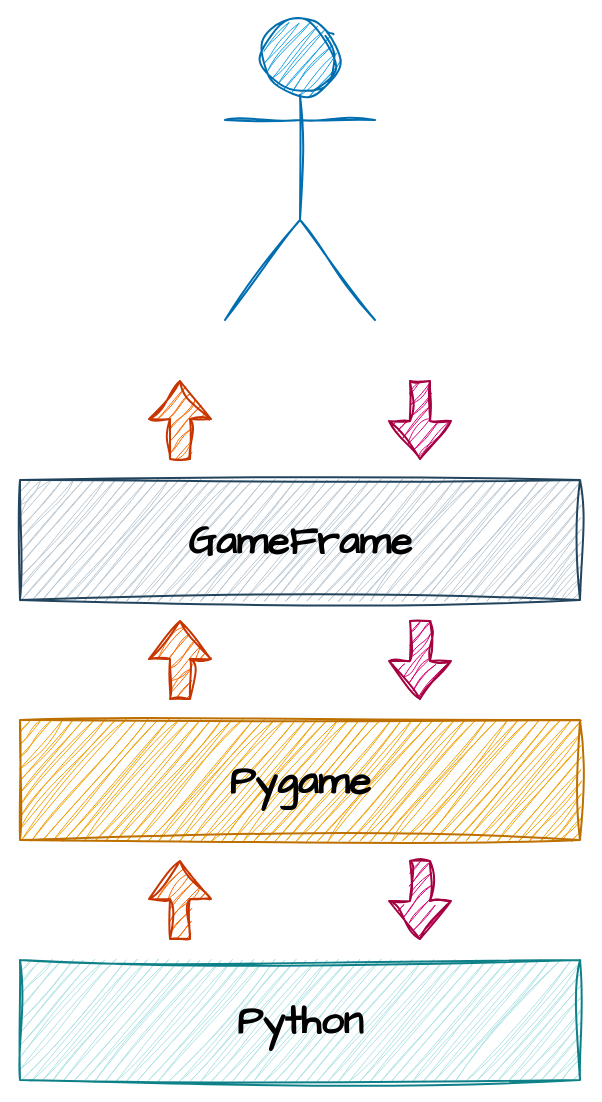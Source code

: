 <mxfile version="21.6.1" type="device" pages="12">
  <diagram name="GameFrame Stack" id="y7A1uIMcofy-eYZWOFlA">
    <mxGraphModel dx="3338" dy="1500" grid="1" gridSize="10" guides="1" tooltips="1" connect="1" arrows="1" fold="1" page="0" pageScale="1" pageWidth="827" pageHeight="1169" math="0" shadow="0">
      <root>
        <mxCell id="0" />
        <mxCell id="1" parent="0" />
        <mxCell id="xt-AKWPoKE6PyUyI-K_Y-2" value="" style="rounded=0;whiteSpace=wrap;html=1;hachureGap=4;fontFamily=Architects Daughter;fontSource=https%3A%2F%2Ffonts.googleapis.com%2Fcss%3Ffamily%3DArchitects%2BDaughter;fontSize=20;strokeColor=none;strokeWidth=2;" parent="1" vertex="1">
          <mxGeometry x="350" y="460" width="300" height="550" as="geometry" />
        </mxCell>
        <mxCell id="8a3qcN8woZ6D-5UJdSGy-1" value="Python" style="rounded=0;whiteSpace=wrap;html=1;sketch=1;hachureGap=4;jiggle=2;curveFitting=1;fontFamily=Architects Daughter;fontSource=https%3A%2F%2Ffonts.googleapis.com%2Fcss%3Ffamily%3DArchitects%2BDaughter;fontSize=20;sketchStyle=rough;fillColor=#b0e3e6;strokeColor=#0e8088;fontStyle=1" parent="1" vertex="1">
          <mxGeometry x="360" y="940" width="280" height="60" as="geometry" />
        </mxCell>
        <mxCell id="8a3qcN8woZ6D-5UJdSGy-2" value="Pygame" style="rounded=0;whiteSpace=wrap;html=1;sketch=1;hachureGap=4;jiggle=2;curveFitting=1;fontFamily=Architects Daughter;fontSource=https%3A%2F%2Ffonts.googleapis.com%2Fcss%3Ffamily%3DArchitects%2BDaughter;fontSize=20;sketchStyle=rough;fillColor=#f0a30a;strokeColor=#BD7000;fontStyle=1;fontColor=#000000;" parent="1" vertex="1">
          <mxGeometry x="360" y="820" width="280" height="60" as="geometry" />
        </mxCell>
        <mxCell id="8a3qcN8woZ6D-5UJdSGy-3" value="GameFrame" style="rounded=0;whiteSpace=wrap;html=1;sketch=1;hachureGap=4;jiggle=2;curveFitting=1;fontFamily=Architects Daughter;fontSource=https%3A%2F%2Ffonts.googleapis.com%2Fcss%3Ffamily%3DArchitects%2BDaughter;fontSize=20;sketchStyle=rough;fillColor=#bac8d3;strokeColor=#23445d;fontStyle=1;" parent="1" vertex="1">
          <mxGeometry x="360" y="700" width="280" height="60" as="geometry" />
        </mxCell>
        <mxCell id="8a3qcN8woZ6D-5UJdSGy-4" value="You" style="shape=umlActor;verticalLabelPosition=bottom;verticalAlign=top;html=1;outlineConnect=0;sketch=1;hachureGap=4;jiggle=2;curveFitting=1;fontFamily=Architects Daughter;fontSource=https%3A%2F%2Ffonts.googleapis.com%2Fcss%3Ffamily%3DArchitects%2BDaughter;fontSize=20;fontStyle=1;fillColor=#1ba1e2;strokeColor=#006EAF;fontColor=#ffffff;" parent="1" vertex="1">
          <mxGeometry x="462.5" y="470" width="75" height="150" as="geometry" />
        </mxCell>
        <mxCell id="8a3qcN8woZ6D-5UJdSGy-5" value="" style="shape=flexArrow;endArrow=classic;html=1;rounded=0;sketch=1;hachureGap=4;jiggle=2;curveFitting=1;fontFamily=Architects Daughter;fontSource=https%3A%2F%2Ffonts.googleapis.com%2Fcss%3Ffamily%3DArchitects%2BDaughter;fontSize=16;fillColor=#fa6800;strokeColor=#C73500;sketchStyle=rough;" parent="1" edge="1">
          <mxGeometry width="50" height="50" relative="1" as="geometry">
            <mxPoint x="440" y="930" as="sourcePoint" />
            <mxPoint x="440" y="890" as="targetPoint" />
          </mxGeometry>
        </mxCell>
        <mxCell id="8a3qcN8woZ6D-5UJdSGy-6" value="" style="shape=flexArrow;endArrow=classic;html=1;rounded=0;sketch=1;hachureGap=4;jiggle=2;curveFitting=1;fontFamily=Architects Daughter;fontSource=https%3A%2F%2Ffonts.googleapis.com%2Fcss%3Ffamily%3DArchitects%2BDaughter;fontSize=16;fillColor=#fa6800;strokeColor=#C73500;" parent="1" edge="1">
          <mxGeometry width="50" height="50" relative="1" as="geometry">
            <mxPoint x="440" y="810" as="sourcePoint" />
            <mxPoint x="440" y="770" as="targetPoint" />
          </mxGeometry>
        </mxCell>
        <mxCell id="8a3qcN8woZ6D-5UJdSGy-7" value="" style="shape=flexArrow;endArrow=classic;html=1;rounded=0;sketch=1;hachureGap=4;jiggle=2;curveFitting=1;fontFamily=Architects Daughter;fontSource=https%3A%2F%2Ffonts.googleapis.com%2Fcss%3Ffamily%3DArchitects%2BDaughter;fontSize=16;fillColor=#fa6800;strokeColor=#C73500;" parent="1" edge="1">
          <mxGeometry width="50" height="50" relative="1" as="geometry">
            <mxPoint x="440" y="690" as="sourcePoint" />
            <mxPoint x="440" y="650" as="targetPoint" />
          </mxGeometry>
        </mxCell>
        <mxCell id="8a3qcN8woZ6D-5UJdSGy-8" value="" style="shape=flexArrow;endArrow=classic;html=1;rounded=0;sketch=1;hachureGap=4;jiggle=2;curveFitting=1;fontFamily=Architects Daughter;fontSource=https%3A%2F%2Ffonts.googleapis.com%2Fcss%3Ffamily%3DArchitects%2BDaughter;fontSize=16;fillColor=#d80073;strokeColor=#A50040;" parent="1" edge="1">
          <mxGeometry width="50" height="50" relative="1" as="geometry">
            <mxPoint x="560" y="650" as="sourcePoint" />
            <mxPoint x="560" y="690" as="targetPoint" />
          </mxGeometry>
        </mxCell>
        <mxCell id="8a3qcN8woZ6D-5UJdSGy-10" value="" style="shape=flexArrow;endArrow=classic;html=1;rounded=0;sketch=1;hachureGap=4;jiggle=2;curveFitting=1;fontFamily=Architects Daughter;fontSource=https%3A%2F%2Ffonts.googleapis.com%2Fcss%3Ffamily%3DArchitects%2BDaughter;fontSize=16;fillColor=#d80073;strokeColor=#A50040;" parent="1" edge="1">
          <mxGeometry width="50" height="50" relative="1" as="geometry">
            <mxPoint x="560" y="770" as="sourcePoint" />
            <mxPoint x="560" y="810" as="targetPoint" />
          </mxGeometry>
        </mxCell>
        <mxCell id="8a3qcN8woZ6D-5UJdSGy-11" value="" style="shape=flexArrow;endArrow=classic;html=1;rounded=0;sketch=1;hachureGap=4;jiggle=2;curveFitting=1;fontFamily=Architects Daughter;fontSource=https%3A%2F%2Ffonts.googleapis.com%2Fcss%3Ffamily%3DArchitects%2BDaughter;fontSize=16;fillColor=#d80073;strokeColor=#A50040;" parent="1" edge="1">
          <mxGeometry width="50" height="50" relative="1" as="geometry">
            <mxPoint x="560" y="890" as="sourcePoint" />
            <mxPoint x="560" y="930" as="targetPoint" />
          </mxGeometry>
        </mxCell>
      </root>
    </mxGraphModel>
  </diagram>
  <diagram id="N1S1Xd5VVNgtPjY4ZwZx" name="file structure">
    <mxGraphModel dx="4538" dy="2300" grid="1" gridSize="10" guides="1" tooltips="1" connect="1" arrows="1" fold="1" page="0" pageScale="1" pageWidth="827" pageHeight="1169" math="0" shadow="0">
      <root>
        <mxCell id="0" />
        <mxCell id="1" parent="0" />
        <mxCell id="lr1RhrY5dxB4IeLFJneP-2" value="" style="rounded=0;whiteSpace=wrap;html=1;hachureGap=4;fontFamily=Architects Daughter;fontSource=https%3A%2F%2Ffonts.googleapis.com%2Fcss%3Ffamily%3DArchitects%2BDaughter;fontSize=20;strokeColor=none;strokeWidth=2;" parent="1" vertex="1">
          <mxGeometry x="-890" y="-370" width="290" height="970" as="geometry" />
        </mxCell>
        <mxCell id="k_VQ35Jv5hgMYZvtLdSw-9" style="edgeStyle=orthogonalEdgeStyle;rounded=0;sketch=1;hachureGap=4;jiggle=2;curveFitting=1;orthogonalLoop=1;jettySize=auto;html=1;exitX=0.5;exitY=1;exitDx=0;exitDy=0;entryX=0;entryY=0.5;entryDx=0;entryDy=0;fontFamily=Architects Daughter;fontSource=https%3A%2F%2Ffonts.googleapis.com%2Fcss%3Ffamily%3DArchitects%2BDaughter;fontSize=16;endArrow=none;endFill=0;" parent="1" source="k_VQ35Jv5hgMYZvtLdSw-6" target="k_VQ35Jv5hgMYZvtLdSw-7" edge="1">
          <mxGeometry relative="1" as="geometry" />
        </mxCell>
        <mxCell id="k_VQ35Jv5hgMYZvtLdSw-10" style="edgeStyle=orthogonalEdgeStyle;rounded=0;sketch=1;hachureGap=4;jiggle=2;curveFitting=1;orthogonalLoop=1;jettySize=auto;html=1;exitX=0.5;exitY=1;exitDx=0;exitDy=0;entryX=0;entryY=0.5;entryDx=0;entryDy=0;fontFamily=Architects Daughter;fontSource=https%3A%2F%2Ffonts.googleapis.com%2Fcss%3Ffamily%3DArchitects%2BDaughter;fontSize=16;endArrow=none;endFill=0;" parent="1" source="k_VQ35Jv5hgMYZvtLdSw-6" target="k_VQ35Jv5hgMYZvtLdSw-8" edge="1">
          <mxGeometry relative="1" as="geometry" />
        </mxCell>
        <mxCell id="k_VQ35Jv5hgMYZvtLdSw-12" style="edgeStyle=orthogonalEdgeStyle;rounded=0;sketch=1;hachureGap=4;jiggle=2;curveFitting=1;orthogonalLoop=1;jettySize=auto;html=1;exitX=0.5;exitY=1;exitDx=0;exitDy=0;entryX=0;entryY=0.5;entryDx=0;entryDy=0;fontFamily=Architects Daughter;fontSource=https%3A%2F%2Ffonts.googleapis.com%2Fcss%3Ffamily%3DArchitects%2BDaughter;fontSize=16;endArrow=none;endFill=0;" parent="1" source="k_VQ35Jv5hgMYZvtLdSw-6" target="k_VQ35Jv5hgMYZvtLdSw-11" edge="1">
          <mxGeometry relative="1" as="geometry" />
        </mxCell>
        <mxCell id="k_VQ35Jv5hgMYZvtLdSw-14" style="edgeStyle=orthogonalEdgeStyle;rounded=0;sketch=1;hachureGap=4;jiggle=2;curveFitting=1;orthogonalLoop=1;jettySize=auto;html=1;exitX=0.5;exitY=1;exitDx=0;exitDy=0;entryX=0;entryY=0.5;entryDx=0;entryDy=0;fontFamily=Architects Daughter;fontSource=https%3A%2F%2Ffonts.googleapis.com%2Fcss%3Ffamily%3DArchitects%2BDaughter;fontSize=16;endArrow=none;endFill=0;" parent="1" source="k_VQ35Jv5hgMYZvtLdSw-6" target="k_VQ35Jv5hgMYZvtLdSw-13" edge="1">
          <mxGeometry relative="1" as="geometry" />
        </mxCell>
        <mxCell id="k_VQ35Jv5hgMYZvtLdSw-16" style="edgeStyle=orthogonalEdgeStyle;rounded=0;sketch=1;hachureGap=4;jiggle=2;curveFitting=1;orthogonalLoop=1;jettySize=auto;html=1;exitX=0.5;exitY=1;exitDx=0;exitDy=0;entryX=0;entryY=0.5;entryDx=0;entryDy=0;fontFamily=Architects Daughter;fontSource=https%3A%2F%2Ffonts.googleapis.com%2Fcss%3Ffamily%3DArchitects%2BDaughter;fontSize=16;endArrow=none;endFill=0;" parent="1" source="k_VQ35Jv5hgMYZvtLdSw-6" target="k_VQ35Jv5hgMYZvtLdSw-15" edge="1">
          <mxGeometry relative="1" as="geometry" />
        </mxCell>
        <mxCell id="k_VQ35Jv5hgMYZvtLdSw-18" style="edgeStyle=orthogonalEdgeStyle;rounded=0;sketch=1;hachureGap=4;jiggle=2;curveFitting=1;orthogonalLoop=1;jettySize=auto;html=1;exitX=0.5;exitY=1;exitDx=0;exitDy=0;entryX=0;entryY=0.5;entryDx=0;entryDy=0;fontFamily=Architects Daughter;fontSource=https%3A%2F%2Ffonts.googleapis.com%2Fcss%3Ffamily%3DArchitects%2BDaughter;fontSize=16;endArrow=none;endFill=0;" parent="1" source="k_VQ35Jv5hgMYZvtLdSw-6" target="k_VQ35Jv5hgMYZvtLdSw-17" edge="1">
          <mxGeometry relative="1" as="geometry" />
        </mxCell>
        <mxCell id="k_VQ35Jv5hgMYZvtLdSw-20" style="edgeStyle=orthogonalEdgeStyle;rounded=0;sketch=1;hachureGap=4;jiggle=2;curveFitting=1;orthogonalLoop=1;jettySize=auto;html=1;exitX=0.5;exitY=1;exitDx=0;exitDy=0;entryX=0;entryY=0.5;entryDx=0;entryDy=0;fontFamily=Architects Daughter;fontSource=https%3A%2F%2Ffonts.googleapis.com%2Fcss%3Ffamily%3DArchitects%2BDaughter;fontSize=16;endArrow=none;endFill=0;" parent="1" source="k_VQ35Jv5hgMYZvtLdSw-6" target="k_VQ35Jv5hgMYZvtLdSw-19" edge="1">
          <mxGeometry relative="1" as="geometry" />
        </mxCell>
        <mxCell id="k_VQ35Jv5hgMYZvtLdSw-23" style="edgeStyle=orthogonalEdgeStyle;rounded=0;sketch=1;hachureGap=4;jiggle=2;curveFitting=1;orthogonalLoop=1;jettySize=auto;html=1;exitX=0.5;exitY=1;exitDx=0;exitDy=0;entryX=0;entryY=0.5;entryDx=0;entryDy=0;fontFamily=Architects Daughter;fontSource=https%3A%2F%2Ffonts.googleapis.com%2Fcss%3Ffamily%3DArchitects%2BDaughter;fontSize=16;endArrow=none;endFill=0;" parent="1" source="k_VQ35Jv5hgMYZvtLdSw-6" target="k_VQ35Jv5hgMYZvtLdSw-22" edge="1">
          <mxGeometry relative="1" as="geometry" />
        </mxCell>
        <mxCell id="k_VQ35Jv5hgMYZvtLdSw-6" value="SPACE&lt;br&gt;RESCUE" style="rounded=1;whiteSpace=wrap;html=1;sketch=1;hachureGap=4;jiggle=2;curveFitting=1;fontFamily=Architects Daughter;fontSource=https%3A%2F%2Ffonts.googleapis.com%2Fcss%3Ffamily%3DArchitects%2BDaughter;fontSize=20;fillColor=#ffff88;strokeColor=#36393d;" parent="1" vertex="1">
          <mxGeometry x="-880" y="-360" width="120" height="60" as="geometry" />
        </mxCell>
        <mxCell id="k_VQ35Jv5hgMYZvtLdSw-7" value=".venv" style="rounded=1;whiteSpace=wrap;html=1;sketch=1;hachureGap=4;jiggle=2;curveFitting=1;fontFamily=Architects Daughter;fontSource=https%3A%2F%2Ffonts.googleapis.com%2Fcss%3Ffamily%3DArchitects%2BDaughter;fontSize=20;fillColor=#cdeb8b;strokeColor=#36393d;" parent="1" vertex="1">
          <mxGeometry x="-800" y="-280" width="120" height="60" as="geometry" />
        </mxCell>
        <mxCell id="k_VQ35Jv5hgMYZvtLdSw-28" style="edgeStyle=orthogonalEdgeStyle;rounded=0;sketch=1;hachureGap=4;jiggle=2;curveFitting=1;orthogonalLoop=1;jettySize=auto;html=1;exitX=0.5;exitY=1;exitDx=0;exitDy=0;entryX=0;entryY=0.5;entryDx=0;entryDy=0;fontFamily=Architects Daughter;fontSource=https%3A%2F%2Ffonts.googleapis.com%2Fcss%3Ffamily%3DArchitects%2BDaughter;fontSize=16;endArrow=none;endFill=0;" parent="1" source="k_VQ35Jv5hgMYZvtLdSw-8" target="k_VQ35Jv5hgMYZvtLdSw-24" edge="1">
          <mxGeometry relative="1" as="geometry" />
        </mxCell>
        <mxCell id="k_VQ35Jv5hgMYZvtLdSw-29" style="edgeStyle=orthogonalEdgeStyle;rounded=0;sketch=1;hachureGap=4;jiggle=2;curveFitting=1;orthogonalLoop=1;jettySize=auto;html=1;exitX=0.5;exitY=1;exitDx=0;exitDy=0;entryX=0;entryY=0.5;entryDx=0;entryDy=0;fontFamily=Architects Daughter;fontSource=https%3A%2F%2Ffonts.googleapis.com%2Fcss%3Ffamily%3DArchitects%2BDaughter;fontSize=16;endArrow=none;endFill=0;" parent="1" source="k_VQ35Jv5hgMYZvtLdSw-8" target="k_VQ35Jv5hgMYZvtLdSw-26" edge="1">
          <mxGeometry relative="1" as="geometry" />
        </mxCell>
        <mxCell id="k_VQ35Jv5hgMYZvtLdSw-8" value="GameFrame" style="rounded=1;whiteSpace=wrap;html=1;sketch=1;hachureGap=4;jiggle=2;curveFitting=1;fontFamily=Architects Daughter;fontSource=https%3A%2F%2Ffonts.googleapis.com%2Fcss%3Ffamily%3DArchitects%2BDaughter;fontSize=20;fillColor=#ffcccc;strokeColor=#36393d;" parent="1" vertex="1">
          <mxGeometry x="-800" y="-200" width="120" height="60" as="geometry" />
        </mxCell>
        <mxCell id="k_VQ35Jv5hgMYZvtLdSw-31" style="edgeStyle=orthogonalEdgeStyle;rounded=0;sketch=1;hachureGap=4;jiggle=2;curveFitting=1;orthogonalLoop=1;jettySize=auto;html=1;exitX=0.5;exitY=1;exitDx=0;exitDy=0;entryX=0;entryY=0.5;entryDx=0;entryDy=0;fontFamily=Architects Daughter;fontSource=https%3A%2F%2Ffonts.googleapis.com%2Fcss%3Ffamily%3DArchitects%2BDaughter;fontSize=16;endArrow=none;endFill=0;" parent="1" source="k_VQ35Jv5hgMYZvtLdSw-11" target="k_VQ35Jv5hgMYZvtLdSw-30" edge="1">
          <mxGeometry relative="1" as="geometry" />
        </mxCell>
        <mxCell id="k_VQ35Jv5hgMYZvtLdSw-11" value="Images" style="rounded=1;whiteSpace=wrap;html=1;sketch=1;hachureGap=4;jiggle=2;curveFitting=1;fontFamily=Architects Daughter;fontSource=https%3A%2F%2Ffonts.googleapis.com%2Fcss%3Ffamily%3DArchitects%2BDaughter;fontSize=20;fillColor=#cce5ff;strokeColor=#36393d;" parent="1" vertex="1">
          <mxGeometry x="-800" y="-40" width="120" height="60" as="geometry" />
        </mxCell>
        <mxCell id="k_VQ35Jv5hgMYZvtLdSw-33" style="edgeStyle=orthogonalEdgeStyle;rounded=0;sketch=1;hachureGap=4;jiggle=2;curveFitting=1;orthogonalLoop=1;jettySize=auto;html=1;exitX=0.5;exitY=1;exitDx=0;exitDy=0;entryX=0;entryY=0.5;entryDx=0;entryDy=0;fontFamily=Architects Daughter;fontSource=https%3A%2F%2Ffonts.googleapis.com%2Fcss%3Ffamily%3DArchitects%2BDaughter;fontSize=16;endArrow=none;endFill=0;" parent="1" source="k_VQ35Jv5hgMYZvtLdSw-13" target="k_VQ35Jv5hgMYZvtLdSw-32" edge="1">
          <mxGeometry relative="1" as="geometry" />
        </mxCell>
        <mxCell id="k_VQ35Jv5hgMYZvtLdSw-35" style="edgeStyle=orthogonalEdgeStyle;rounded=0;sketch=1;hachureGap=4;jiggle=2;curveFitting=1;orthogonalLoop=1;jettySize=auto;html=1;exitX=0.5;exitY=1;exitDx=0;exitDy=0;entryX=0;entryY=0.5;entryDx=0;entryDy=0;fontFamily=Architects Daughter;fontSource=https%3A%2F%2Ffonts.googleapis.com%2Fcss%3Ffamily%3DArchitects%2BDaughter;fontSize=16;endArrow=none;endFill=0;" parent="1" source="k_VQ35Jv5hgMYZvtLdSw-13" target="k_VQ35Jv5hgMYZvtLdSw-34" edge="1">
          <mxGeometry relative="1" as="geometry" />
        </mxCell>
        <mxCell id="k_VQ35Jv5hgMYZvtLdSw-13" value="Objects" style="rounded=1;whiteSpace=wrap;html=1;sketch=1;hachureGap=4;jiggle=2;curveFitting=1;fontFamily=Architects Daughter;fontSource=https%3A%2F%2Ffonts.googleapis.com%2Fcss%3Ffamily%3DArchitects%2BDaughter;fontSize=20;fillColor=#e1d5e7;strokeColor=#000000;" parent="1" vertex="1">
          <mxGeometry x="-800" y="80" width="120" height="60" as="geometry" />
        </mxCell>
        <mxCell id="k_VQ35Jv5hgMYZvtLdSw-38" style="edgeStyle=orthogonalEdgeStyle;rounded=0;sketch=1;hachureGap=4;jiggle=2;curveFitting=1;orthogonalLoop=1;jettySize=auto;html=1;exitX=0.5;exitY=1;exitDx=0;exitDy=0;entryX=0;entryY=0.5;entryDx=0;entryDy=0;fontFamily=Architects Daughter;fontSource=https%3A%2F%2Ffonts.googleapis.com%2Fcss%3Ffamily%3DArchitects%2BDaughter;fontSize=16;endArrow=none;endFill=0;" parent="1" source="k_VQ35Jv5hgMYZvtLdSw-15" target="k_VQ35Jv5hgMYZvtLdSw-36" edge="1">
          <mxGeometry relative="1" as="geometry" />
        </mxCell>
        <mxCell id="k_VQ35Jv5hgMYZvtLdSw-39" style="edgeStyle=orthogonalEdgeStyle;rounded=0;sketch=1;hachureGap=4;jiggle=2;curveFitting=1;orthogonalLoop=1;jettySize=auto;html=1;exitX=0.5;exitY=1;exitDx=0;exitDy=0;entryX=0;entryY=0.5;entryDx=0;entryDy=0;fontFamily=Architects Daughter;fontSource=https%3A%2F%2Ffonts.googleapis.com%2Fcss%3Ffamily%3DArchitects%2BDaughter;fontSize=16;endArrow=none;endFill=0;" parent="1" source="k_VQ35Jv5hgMYZvtLdSw-15" target="k_VQ35Jv5hgMYZvtLdSw-37" edge="1">
          <mxGeometry relative="1" as="geometry" />
        </mxCell>
        <mxCell id="k_VQ35Jv5hgMYZvtLdSw-15" value="Rooms" style="rounded=1;whiteSpace=wrap;html=1;sketch=1;hachureGap=4;jiggle=2;curveFitting=1;fontFamily=Architects Daughter;fontSource=https%3A%2F%2Ffonts.googleapis.com%2Fcss%3Ffamily%3DArchitects%2BDaughter;fontSize=20;fillColor=#e1d5e7;strokeColor=#000000;" parent="1" vertex="1">
          <mxGeometry x="-800" y="240" width="120" height="60" as="geometry" />
        </mxCell>
        <mxCell id="k_VQ35Jv5hgMYZvtLdSw-42" style="edgeStyle=orthogonalEdgeStyle;rounded=0;sketch=1;hachureGap=4;jiggle=2;curveFitting=1;orthogonalLoop=1;jettySize=auto;html=1;exitX=0.5;exitY=1;exitDx=0;exitDy=0;entryX=0;entryY=0.5;entryDx=0;entryDy=0;fontFamily=Architects Daughter;fontSource=https%3A%2F%2Ffonts.googleapis.com%2Fcss%3Ffamily%3DArchitects%2BDaughter;fontSize=16;endArrow=none;endFill=0;" parent="1" source="k_VQ35Jv5hgMYZvtLdSw-17" target="k_VQ35Jv5hgMYZvtLdSw-41" edge="1">
          <mxGeometry relative="1" as="geometry" />
        </mxCell>
        <mxCell id="k_VQ35Jv5hgMYZvtLdSw-17" value="Sounds" style="rounded=1;whiteSpace=wrap;html=1;sketch=1;hachureGap=4;jiggle=2;curveFitting=1;fontFamily=Architects Daughter;fontSource=https%3A%2F%2Ffonts.googleapis.com%2Fcss%3Ffamily%3DArchitects%2BDaughter;fontSize=20;fillColor=#cce5ff;strokeColor=#36393d;" parent="1" vertex="1">
          <mxGeometry x="-800" y="400" width="120" height="60" as="geometry" />
        </mxCell>
        <mxCell id="k_VQ35Jv5hgMYZvtLdSw-19" value="MainController.py" style="text;html=1;strokeColor=none;fillColor=none;align=left;verticalAlign=middle;whiteSpace=wrap;rounded=0;fontSize=20;fontFamily=Architects Daughter;" parent="1" vertex="1">
          <mxGeometry x="-800" y="560" width="60" height="30" as="geometry" />
        </mxCell>
        <mxCell id="k_VQ35Jv5hgMYZvtLdSw-22" value="notes.md" style="text;html=1;strokeColor=none;fillColor=none;align=left;verticalAlign=middle;whiteSpace=wrap;rounded=0;fontSize=20;fontFamily=Architects Daughter;" parent="1" vertex="1">
          <mxGeometry x="-800" y="520" width="60" height="30" as="geometry" />
        </mxCell>
        <mxCell id="k_VQ35Jv5hgMYZvtLdSw-24" value="notes.md" style="text;html=1;strokeColor=none;fillColor=none;align=left;verticalAlign=middle;whiteSpace=wrap;rounded=0;fontSize=20;fontFamily=Architects Daughter;" parent="1" vertex="1">
          <mxGeometry x="-720" y="-120" width="60" height="30" as="geometry" />
        </mxCell>
        <mxCell id="k_VQ35Jv5hgMYZvtLdSw-26" value="Globals.py" style="text;html=1;strokeColor=none;fillColor=none;align=left;verticalAlign=middle;whiteSpace=wrap;rounded=0;fontSize=20;fontFamily=Architects Daughter;" parent="1" vertex="1">
          <mxGeometry x="-720" y="-80" width="60" height="30" as="geometry" />
        </mxCell>
        <mxCell id="k_VQ35Jv5hgMYZvtLdSw-30" value="notes.md" style="text;html=1;strokeColor=none;fillColor=none;align=left;verticalAlign=middle;whiteSpace=wrap;rounded=0;fontSize=20;fontFamily=Architects Daughter;" parent="1" vertex="1">
          <mxGeometry x="-720" y="40" width="60" height="30" as="geometry" />
        </mxCell>
        <mxCell id="k_VQ35Jv5hgMYZvtLdSw-32" value="notes.md" style="text;html=1;strokeColor=none;fillColor=none;align=left;verticalAlign=middle;whiteSpace=wrap;rounded=0;fontSize=20;fontFamily=Architects Daughter;" parent="1" vertex="1">
          <mxGeometry x="-720" y="160" width="60" height="30" as="geometry" />
        </mxCell>
        <mxCell id="k_VQ35Jv5hgMYZvtLdSw-34" value="__init__.py" style="text;html=1;strokeColor=none;fillColor=none;align=left;verticalAlign=middle;whiteSpace=wrap;rounded=0;fontSize=20;fontFamily=Architects Daughter;" parent="1" vertex="1">
          <mxGeometry x="-720" y="200" width="60" height="30" as="geometry" />
        </mxCell>
        <mxCell id="k_VQ35Jv5hgMYZvtLdSw-36" value="notes.md" style="text;html=1;strokeColor=none;fillColor=none;align=left;verticalAlign=middle;whiteSpace=wrap;rounded=0;fontSize=20;fontFamily=Architects Daughter;" parent="1" vertex="1">
          <mxGeometry x="-720" y="320" width="60" height="30" as="geometry" />
        </mxCell>
        <mxCell id="k_VQ35Jv5hgMYZvtLdSw-37" value="__init__.py" style="text;html=1;strokeColor=none;fillColor=none;align=left;verticalAlign=middle;whiteSpace=wrap;rounded=0;fontSize=20;fontFamily=Architects Daughter;" parent="1" vertex="1">
          <mxGeometry x="-720" y="360" width="60" height="30" as="geometry" />
        </mxCell>
        <mxCell id="k_VQ35Jv5hgMYZvtLdSw-41" value="notes.md" style="text;html=1;strokeColor=none;fillColor=none;align=left;verticalAlign=middle;whiteSpace=wrap;rounded=0;fontSize=20;fontFamily=Architects Daughter;" parent="1" vertex="1">
          <mxGeometry x="-720" y="480" width="60" height="30" as="geometry" />
        </mxCell>
      </root>
    </mxGraphModel>
  </diagram>
  <diagram id="on9d_noafS1yL8lqBbQO" name="welcome screen">
    <mxGraphModel dx="3354" dy="1916" grid="1" gridSize="10" guides="1" tooltips="1" connect="1" arrows="1" fold="1" page="0" pageScale="1" pageWidth="827" pageHeight="1169" math="0" shadow="0">
      <root>
        <mxCell id="0" />
        <mxCell id="1" parent="0" />
        <mxCell id="3H8daZSXUnvjMAt5tv4a-1" value="" style="group" parent="1" vertex="1" connectable="0">
          <mxGeometry x="70" y="110" width="1300" height="820" as="geometry" />
        </mxCell>
        <mxCell id="4dby1iNIR_Ab-kDCHAUb-1" value="" style="rounded=0;whiteSpace=wrap;html=1;hachureGap=4;fontFamily=Architects Daughter;fontSource=https%3A%2F%2Ffonts.googleapis.com%2Fcss%3Ffamily%3DArchitects%2BDaughter;fontSize=20;strokeColor=none;strokeWidth=2;" parent="3H8daZSXUnvjMAt5tv4a-1" vertex="1">
          <mxGeometry width="1300" height="820" as="geometry" />
        </mxCell>
        <mxCell id="gCbGSYfUS_5ey4PanYQV-1" value="Space Rescue" style="strokeWidth=1;shadow=0;dashed=0;align=center;html=1;shape=mxgraph.mockup.containers.window;align=left;verticalAlign=top;spacingLeft=8;strokeColor2=#008cff;strokeColor3=#c4c4c4;fontColor=#666666;mainText=;fontSize=17;labelBackgroundColor=none;whiteSpace=wrap;sketch=1;hachureGap=4;jiggle=2;curveFitting=1;fontFamily=Architects Daughter;fontSource=https%3A%2F%2Ffonts.googleapis.com%2Fcss%3Ffamily%3DArchitects%2BDaughter;" parent="3H8daZSXUnvjMAt5tv4a-1" vertex="1">
          <mxGeometry x="10" y="10" width="1280" height="800" as="geometry" />
        </mxCell>
        <mxCell id="gCbGSYfUS_5ey4PanYQV-2" value="" style="verticalLabelPosition=bottom;shadow=0;dashed=0;align=center;html=1;verticalAlign=top;strokeWidth=1;shape=mxgraph.mockup.graphics.simpleIcon;strokeColor=#999999;sketch=1;hachureGap=4;jiggle=2;curveFitting=1;fontFamily=Architects Daughter;fontSource=https%3A%2F%2Ffonts.googleapis.com%2Fcss%3Ffamily%3DArchitects%2BDaughter;fontSize=20;" parent="1" vertex="1">
          <mxGeometry x="447.5" y="360" width="545" height="290" as="geometry" />
        </mxCell>
        <mxCell id="gCbGSYfUS_5ey4PanYQV-3" value="Window size: 1280 x 800" style="text;html=1;strokeColor=none;fillColor=none;align=left;verticalAlign=middle;whiteSpace=wrap;rounded=0;fontSize=24;fontFamily=Architects Daughter;fontColor=#0000FF;" parent="1" vertex="1">
          <mxGeometry x="90" y="220" width="290" height="30" as="geometry" />
        </mxCell>
        <mxCell id="gCbGSYfUS_5ey4PanYQV-4" value="Window title" style="text;html=1;strokeColor=none;fillColor=none;align=left;verticalAlign=middle;whiteSpace=wrap;rounded=0;fontSize=24;fontFamily=Architects Daughter;fontColor=#0000FF;" parent="1" vertex="1">
          <mxGeometry x="90" y="190" width="200" height="30" as="geometry" />
        </mxCell>
        <mxCell id="gCbGSYfUS_5ey4PanYQV-7" value="" style="endArrow=classic;html=1;rounded=0;sketch=1;hachureGap=4;jiggle=2;curveFitting=1;fontFamily=Architects Daughter;fontSource=https%3A%2F%2Ffonts.googleapis.com%2Fcss%3Ffamily%3DArchitects%2BDaughter;fontSize=16;exitX=0.25;exitY=0;exitDx=0;exitDy=0;entryX=0.036;entryY=0.04;entryDx=0;entryDy=0;entryPerimeter=0;strokeColor=#0000FF;" parent="1" source="gCbGSYfUS_5ey4PanYQV-4" target="gCbGSYfUS_5ey4PanYQV-1" edge="1">
          <mxGeometry width="50" height="50" relative="1" as="geometry">
            <mxPoint x="540" y="890" as="sourcePoint" />
            <mxPoint x="590" y="840" as="targetPoint" />
          </mxGeometry>
        </mxCell>
        <mxCell id="gCbGSYfUS_5ey4PanYQV-8" value="Room: WelcomeScreen" style="text;html=1;strokeColor=none;fillColor=none;align=left;verticalAlign=middle;whiteSpace=wrap;rounded=0;fontSize=24;fontFamily=Architects Daughter;fontColor=#FF8000;" parent="1" vertex="1">
          <mxGeometry x="1020" y="190" width="290" height="30" as="geometry" />
        </mxCell>
        <mxCell id="gCbGSYfUS_5ey4PanYQV-9" value="Background image" style="text;html=1;strokeColor=none;fillColor=none;align=left;verticalAlign=middle;whiteSpace=wrap;rounded=0;fontSize=24;fontFamily=Architects Daughter;fontColor=#FF8000;" parent="1" vertex="1">
          <mxGeometry x="1020" y="220" width="290" height="30" as="geometry" />
        </mxCell>
        <mxCell id="gCbGSYfUS_5ey4PanYQV-10" value="Object: Title" style="text;html=1;strokeColor=none;fillColor=none;align=left;verticalAlign=middle;whiteSpace=wrap;rounded=0;fontSize=24;fontFamily=Architects Daughter;fontColor=#009900;" parent="1" vertex="1">
          <mxGeometry x="630" y="370" width="290" height="30" as="geometry" />
        </mxCell>
        <mxCell id="gCbGSYfUS_5ey4PanYQV-11" value="Image" style="text;html=1;strokeColor=none;fillColor=none;align=left;verticalAlign=middle;whiteSpace=wrap;rounded=0;fontSize=24;fontFamily=Architects Daughter;fontColor=#009900;" parent="1" vertex="1">
          <mxGeometry x="630" y="400" width="290" height="30" as="geometry" />
        </mxCell>
        <mxCell id="gCbGSYfUS_5ey4PanYQV-12" value="Keypress Event" style="text;html=1;strokeColor=none;fillColor=none;align=left;verticalAlign=middle;whiteSpace=wrap;rounded=0;fontSize=24;fontFamily=Architects Daughter;fontColor=#009900;" parent="1" vertex="1">
          <mxGeometry x="630" y="430" width="290" height="30" as="geometry" />
        </mxCell>
        <mxCell id="QFqMbcSCnklVNV4olEiU-1" value="Title Object" style="text;html=1;strokeColor=none;fillColor=none;align=left;verticalAlign=middle;whiteSpace=wrap;rounded=0;fontSize=24;fontFamily=Architects Daughter;fontColor=#FF8000;" parent="1" vertex="1">
          <mxGeometry x="1020" y="250" width="290" height="30" as="geometry" />
        </mxCell>
      </root>
    </mxGraphModel>
  </diagram>
  <diagram id="EhdcjYUcoDqq5rfSThHy" name="cd_welcome_screen">
    <mxGraphModel dx="3754" dy="1916" grid="1" gridSize="10" guides="1" tooltips="1" connect="1" arrows="1" fold="1" page="0" pageScale="1" pageWidth="827" pageHeight="1169" math="0" shadow="0">
      <root>
        <mxCell id="0" />
        <mxCell id="1" parent="0" />
        <mxCell id="BQaoYZFT_e5fEplm5VxZ-1" value="" style="rounded=0;whiteSpace=wrap;html=1;hachureGap=4;fontFamily=Architects Daughter;fontSource=https%3A%2F%2Ffonts.googleapis.com%2Fcss%3Ffamily%3DArchitects%2BDaughter;fontSize=20;strokeColor=none;strokeWidth=2;" parent="1" vertex="1">
          <mxGeometry x="-360" y="120" width="540" height="130" as="geometry" />
        </mxCell>
        <mxCell id="eRXvlUSgb0DsCuj0lZtn-1" value="WelcomeScreen" style="swimlane;fontStyle=1;align=center;verticalAlign=top;childLayout=stackLayout;horizontal=1;startSize=26;horizontalStack=0;resizeParent=1;resizeParentMax=0;resizeLast=0;collapsible=1;marginBottom=0;whiteSpace=wrap;html=1;sketch=1;hachureGap=4;jiggle=2;curveFitting=1;fontFamily=Architects Daughter;fontSource=https%3A%2F%2Ffonts.googleapis.com%2Fcss%3Ffamily%3DArchitects%2BDaughter;fontSize=20;fillColor=#cce5ff;strokeColor=#36393d;" parent="1" vertex="1">
          <mxGeometry x="-350" y="130" width="240" height="112" as="geometry" />
        </mxCell>
        <mxCell id="eRXvlUSgb0DsCuj0lZtn-2" value="+ background image" style="text;strokeColor=none;fillColor=none;align=left;verticalAlign=top;spacingLeft=4;spacingRight=4;overflow=hidden;rotatable=0;points=[[0,0.5],[1,0.5]];portConstraint=eastwest;whiteSpace=wrap;html=1;fontSize=20;fontFamily=Architects Daughter;" parent="eRXvlUSgb0DsCuj0lZtn-1" vertex="1">
          <mxGeometry y="26" width="240" height="26" as="geometry" />
        </mxCell>
        <mxCell id="eRXvlUSgb0DsCuj0lZtn-5" value="+ Title: RoomObject" style="text;strokeColor=none;fillColor=none;align=left;verticalAlign=top;spacingLeft=4;spacingRight=4;overflow=hidden;rotatable=0;points=[[0,0.5],[1,0.5]];portConstraint=eastwest;whiteSpace=wrap;html=1;fontSize=20;fontFamily=Architects Daughter;" parent="eRXvlUSgb0DsCuj0lZtn-1" vertex="1">
          <mxGeometry y="52" width="240" height="26" as="geometry" />
        </mxCell>
        <mxCell id="eRXvlUSgb0DsCuj0lZtn-3" value="" style="line;strokeWidth=1;fillColor=none;align=left;verticalAlign=middle;spacingTop=-1;spacingLeft=3;spacingRight=3;rotatable=0;labelPosition=right;points=[];portConstraint=eastwest;strokeColor=inherit;sketch=1;hachureGap=4;jiggle=2;curveFitting=1;fontFamily=Architects Daughter;fontSource=https%3A%2F%2Ffonts.googleapis.com%2Fcss%3Ffamily%3DArchitects%2BDaughter;fontSize=20;" parent="eRXvlUSgb0DsCuj0lZtn-1" vertex="1">
          <mxGeometry y="78" width="240" height="8" as="geometry" />
        </mxCell>
        <mxCell id="eRXvlUSgb0DsCuj0lZtn-4" value="&amp;nbsp;" style="text;strokeColor=none;fillColor=none;align=left;verticalAlign=top;spacingLeft=4;spacingRight=4;overflow=hidden;rotatable=0;points=[[0,0.5],[1,0.5]];portConstraint=eastwest;whiteSpace=wrap;html=1;fontSize=20;fontFamily=Architects Daughter;" parent="eRXvlUSgb0DsCuj0lZtn-1" vertex="1">
          <mxGeometry y="86" width="240" height="26" as="geometry" />
        </mxCell>
        <mxCell id="eRXvlUSgb0DsCuj0lZtn-6" value="Title" style="swimlane;fontStyle=1;align=center;verticalAlign=top;childLayout=stackLayout;horizontal=1;startSize=26;horizontalStack=0;resizeParent=1;resizeParentMax=0;resizeLast=0;collapsible=1;marginBottom=0;whiteSpace=wrap;html=1;sketch=1;hachureGap=4;jiggle=2;curveFitting=1;fontFamily=Architects Daughter;fontSource=https%3A%2F%2Ffonts.googleapis.com%2Fcss%3Ffamily%3DArchitects%2BDaughter;fontSize=20;fillColor=#ffcc99;strokeColor=#36393d;" parent="1" vertex="1">
          <mxGeometry x="-70" y="130" width="240" height="86" as="geometry" />
        </mxCell>
        <mxCell id="eRXvlUSgb0DsCuj0lZtn-7" value="+ image" style="text;strokeColor=none;fillColor=none;align=left;verticalAlign=top;spacingLeft=4;spacingRight=4;overflow=hidden;rotatable=0;points=[[0,0.5],[1,0.5]];portConstraint=eastwest;whiteSpace=wrap;html=1;fontSize=20;fontFamily=Architects Daughter;" parent="eRXvlUSgb0DsCuj0lZtn-6" vertex="1">
          <mxGeometry y="26" width="240" height="26" as="geometry" />
        </mxCell>
        <mxCell id="eRXvlUSgb0DsCuj0lZtn-8" value="" style="line;strokeWidth=1;fillColor=none;align=left;verticalAlign=middle;spacingTop=-1;spacingLeft=3;spacingRight=3;rotatable=0;labelPosition=right;points=[];portConstraint=eastwest;strokeColor=inherit;sketch=1;hachureGap=4;jiggle=2;curveFitting=1;fontFamily=Architects Daughter;fontSource=https%3A%2F%2Ffonts.googleapis.com%2Fcss%3Ffamily%3DArchitects%2BDaughter;fontSize=20;" parent="eRXvlUSgb0DsCuj0lZtn-6" vertex="1">
          <mxGeometry y="52" width="240" height="8" as="geometry" />
        </mxCell>
        <mxCell id="eRXvlUSgb0DsCuj0lZtn-9" value="+ keypressed" style="text;strokeColor=none;fillColor=none;align=left;verticalAlign=top;spacingLeft=4;spacingRight=4;overflow=hidden;rotatable=0;points=[[0,0.5],[1,0.5]];portConstraint=eastwest;whiteSpace=wrap;html=1;fontSize=20;fontFamily=Architects Daughter;" parent="eRXvlUSgb0DsCuj0lZtn-6" vertex="1">
          <mxGeometry y="60" width="240" height="26" as="geometry" />
        </mxCell>
      </root>
    </mxGraphModel>
  </diagram>
  <diagram id="DqFJ8YX3-z_M0022PPlN" name="title_keypress_flowchart">
    <mxGraphModel dx="3354" dy="1916" grid="1" gridSize="10" guides="1" tooltips="1" connect="1" arrows="1" fold="1" page="0" pageScale="1" pageWidth="827" pageHeight="1169" math="0" shadow="0">
      <root>
        <mxCell id="0" />
        <mxCell id="1" parent="0" />
        <mxCell id="bmpowizDGLwyJSyGZBy8-1" value="" style="rounded=0;whiteSpace=wrap;html=1;hachureGap=4;fontFamily=Architects Daughter;fontSource=https%3A%2F%2Ffonts.googleapis.com%2Fcss%3Ffamily%3DArchitects%2BDaughter;fontSize=20;strokeColor=none;strokeWidth=2;" parent="1" vertex="1">
          <mxGeometry x="150" y="230" width="460" height="480" as="geometry" />
        </mxCell>
        <mxCell id="uhiHnELDc899mBrpHc_o-5" style="edgeStyle=orthogonalEdgeStyle;rounded=0;sketch=1;hachureGap=4;jiggle=2;curveFitting=1;orthogonalLoop=1;jettySize=auto;html=1;exitX=0.5;exitY=1;exitDx=0;exitDy=0;exitPerimeter=0;entryX=0.5;entryY=0;entryDx=0;entryDy=0;fontFamily=Architects Daughter;fontSource=https%3A%2F%2Ffonts.googleapis.com%2Fcss%3Ffamily%3DArchitects%2BDaughter;fontSize=16;" parent="1" source="uhiHnELDc899mBrpHc_o-3" target="uhiHnELDc899mBrpHc_o-4" edge="1">
          <mxGeometry relative="1" as="geometry" />
        </mxCell>
        <mxCell id="uhiHnELDc899mBrpHc_o-3" value="key_pressed(key)" style="strokeWidth=2;html=1;shape=mxgraph.flowchart.terminator;whiteSpace=wrap;sketch=1;hachureGap=4;jiggle=2;curveFitting=1;fontFamily=Architects Daughter;fontSource=https%3A%2F%2Ffonts.googleapis.com%2Fcss%3Ffamily%3DArchitects%2BDaughter;fontSize=20;fillColor=#cdeb8b;strokeColor=#36393d;" parent="1" vertex="1">
          <mxGeometry x="160" y="240" width="200" height="60" as="geometry" />
        </mxCell>
        <mxCell id="uhiHnELDc899mBrpHc_o-8" value="Yes" style="edgeStyle=orthogonalEdgeStyle;rounded=0;sketch=1;hachureGap=4;jiggle=2;curveFitting=1;orthogonalLoop=1;jettySize=auto;html=1;exitX=1;exitY=0.5;exitDx=0;exitDy=0;fontFamily=Architects Daughter;fontSource=https%3A%2F%2Ffonts.googleapis.com%2Fcss%3Ffamily%3DArchitects%2BDaughter;fontSize=16;" parent="1" source="uhiHnELDc899mBrpHc_o-4" target="uhiHnELDc899mBrpHc_o-7" edge="1">
          <mxGeometry relative="1" as="geometry" />
        </mxCell>
        <mxCell id="uhiHnELDc899mBrpHc_o-9" value="No" style="edgeStyle=orthogonalEdgeStyle;rounded=0;sketch=1;hachureGap=4;jiggle=2;curveFitting=1;orthogonalLoop=1;jettySize=auto;html=1;exitX=0.5;exitY=1;exitDx=0;exitDy=0;entryX=0.5;entryY=0;entryDx=0;entryDy=0;entryPerimeter=0;fontFamily=Architects Daughter;fontSource=https%3A%2F%2Ffonts.googleapis.com%2Fcss%3Ffamily%3DArchitects%2BDaughter;fontSize=16;" parent="1" source="uhiHnELDc899mBrpHc_o-4" target="uhiHnELDc899mBrpHc_o-6" edge="1">
          <mxGeometry x="-0.333" relative="1" as="geometry">
            <mxPoint as="offset" />
          </mxGeometry>
        </mxCell>
        <mxCell id="uhiHnELDc899mBrpHc_o-4" value="key is SPACE" style="rhombus;whiteSpace=wrap;html=1;sketch=1;hachureGap=4;jiggle=2;curveFitting=1;fontFamily=Architects Daughter;fontSource=https%3A%2F%2Ffonts.googleapis.com%2Fcss%3Ffamily%3DArchitects%2BDaughter;fontSize=20;fillColor=#ffff88;strokeColor=#36393d;" parent="1" vertex="1">
          <mxGeometry x="180" y="360" width="160" height="160" as="geometry" />
        </mxCell>
        <mxCell id="uhiHnELDc899mBrpHc_o-6" value="end" style="strokeWidth=2;html=1;shape=mxgraph.flowchart.terminator;whiteSpace=wrap;sketch=1;hachureGap=4;jiggle=2;curveFitting=1;fontFamily=Architects Daughter;fontSource=https%3A%2F%2Ffonts.googleapis.com%2Fcss%3Ffamily%3DArchitects%2BDaughter;fontSize=20;fillColor=#cdeb8b;strokeColor=#36393d;" parent="1" vertex="1">
          <mxGeometry x="160" y="640" width="200" height="60" as="geometry" />
        </mxCell>
        <mxCell id="uhiHnELDc899mBrpHc_o-10" style="edgeStyle=orthogonalEdgeStyle;rounded=0;sketch=1;hachureGap=4;jiggle=2;curveFitting=1;orthogonalLoop=1;jettySize=auto;html=1;exitX=0.5;exitY=1;exitDx=0;exitDy=0;fontFamily=Architects Daughter;fontSource=https%3A%2F%2Ffonts.googleapis.com%2Fcss%3Ffamily%3DArchitects%2BDaughter;fontSize=16;" parent="1" source="uhiHnELDc899mBrpHc_o-7" edge="1">
          <mxGeometry relative="1" as="geometry">
            <mxPoint x="260" y="640" as="targetPoint" />
            <Array as="points">
              <mxPoint x="520" y="600" />
              <mxPoint x="261" y="600" />
            </Array>
          </mxGeometry>
        </mxCell>
        <mxCell id="uhiHnELDc899mBrpHc_o-7" value="rooms running = False" style="rounded=0;whiteSpace=wrap;html=1;sketch=1;hachureGap=4;jiggle=2;curveFitting=1;fontFamily=Architects Daughter;fontSource=https%3A%2F%2Ffonts.googleapis.com%2Fcss%3Ffamily%3DArchitects%2BDaughter;fontSize=20;fillColor=#ffcccc;strokeColor=#36393d;" parent="1" vertex="1">
          <mxGeometry x="440" y="410" width="160" height="60" as="geometry" />
        </mxCell>
      </root>
    </mxGraphModel>
  </diagram>
  <diagram id="G9AWHQ-scDgD7sSaXNIV" name="ship_window_1">
    <mxGraphModel dx="3754" dy="2316" grid="1" gridSize="10" guides="1" tooltips="1" connect="1" arrows="1" fold="1" page="0" pageScale="1" pageWidth="827" pageHeight="1169" math="0" shadow="0">
      <root>
        <mxCell id="0" />
        <mxCell id="1" parent="0" />
        <mxCell id="Oe-sk5OUjaH8QUnUQwc9-7" value="" style="endArrow=classic;html=1;rounded=0;sketch=1;hachureGap=4;jiggle=2;curveFitting=1;fontFamily=Architects Daughter;fontSource=https%3A%2F%2Ffonts.googleapis.com%2Fcss%3Ffamily%3DArchitects%2BDaughter;fontSize=16;exitX=0.25;exitY=1;exitDx=0;exitDy=0;" parent="1" source="Oe-sk5OUjaH8QUnUQwc9-6" edge="1">
          <mxGeometry width="50" height="50" relative="1" as="geometry">
            <mxPoint x="240" y="510" as="sourcePoint" />
            <mxPoint x="10" y="760" as="targetPoint" />
          </mxGeometry>
        </mxCell>
        <mxCell id="Oe-sk5OUjaH8QUnUQwc9-9" value="" style="endArrow=classic;html=1;rounded=0;sketch=1;hachureGap=4;jiggle=2;curveFitting=1;fontFamily=Architects Daughter;fontSource=https%3A%2F%2Ffonts.googleapis.com%2Fcss%3Ffamily%3DArchitects%2BDaughter;fontSize=16;exitX=0.75;exitY=0;exitDx=0;exitDy=0;" parent="1" source="Oe-sk5OUjaH8QUnUQwc9-8" edge="1">
          <mxGeometry width="50" height="50" relative="1" as="geometry">
            <mxPoint x="240" y="510" as="sourcePoint" />
            <mxPoint x="1270" y="10" as="targetPoint" />
          </mxGeometry>
        </mxCell>
        <mxCell id="hV2LoI00JwnNv7eDxHou-2" value="" style="rounded=0;whiteSpace=wrap;html=1;hachureGap=4;fontFamily=Architects Daughter;fontSource=https%3A%2F%2Ffonts.googleapis.com%2Fcss%3Ffamily%3DArchitects%2BDaughter;fontSize=20;strokeColor=none;strokeWidth=2;" parent="1" vertex="1">
          <mxGeometry x="-10" y="-40" width="1300" height="820" as="geometry" />
        </mxCell>
        <mxCell id="hV2LoI00JwnNv7eDxHou-3" value="Space Rescue" style="strokeWidth=1;shadow=0;dashed=0;align=center;html=1;shape=mxgraph.mockup.containers.window;align=left;verticalAlign=top;spacingLeft=8;strokeColor2=#008cff;strokeColor3=#c4c4c4;fontColor=#666666;mainText=;fontSize=17;labelBackgroundColor=none;whiteSpace=wrap;sketch=1;hachureGap=4;jiggle=2;curveFitting=1;fontFamily=Architects Daughter;fontSource=https%3A%2F%2Ffonts.googleapis.com%2Fcss%3Ffamily%3DArchitects%2BDaughter;" parent="1" vertex="1">
          <mxGeometry y="-30" width="1280" height="800" as="geometry" />
        </mxCell>
        <mxCell id="Qa-vNdulrIXrYMGgQswm-17" value="" style="group" parent="1" vertex="1" connectable="0">
          <mxGeometry x="400" y="140" width="480" height="230" as="geometry" />
        </mxCell>
        <mxCell id="VSGof_j5cp4fGzHnmb4h-1" value="" style="verticalLabelPosition=bottom;shadow=0;dashed=0;align=center;html=1;verticalAlign=top;strokeWidth=1;shape=mxgraph.mockup.graphics.simpleIcon;strokeColor=#9673a6;sketch=1;hachureGap=4;jiggle=2;curveFitting=1;fontFamily=Architects Daughter;fontSource=https%3A%2F%2Ffonts.googleapis.com%2Fcss%3Ffamily%3DArchitects%2BDaughter;fontSize=20;fillColor=#e1d5e7;" parent="Qa-vNdulrIXrYMGgQswm-17" vertex="1">
          <mxGeometry x="185" y="60" width="100" height="100" as="geometry" />
        </mxCell>
        <mxCell id="Qa-vNdulrIXrYMGgQswm-3" value="origin (x, y)" style="text;html=1;strokeColor=none;fillColor=none;align=right;verticalAlign=middle;whiteSpace=wrap;rounded=0;fontSize=20;fontFamily=Architects Daughter;" parent="Qa-vNdulrIXrYMGgQswm-17" vertex="1">
          <mxGeometry x="60" width="130" height="30" as="geometry" />
        </mxCell>
        <mxCell id="Qa-vNdulrIXrYMGgQswm-5" value="" style="endArrow=classic;html=1;rounded=0;sketch=1;hachureGap=4;jiggle=2;curveFitting=1;fontFamily=Architects Daughter;fontSource=https%3A%2F%2Ffonts.googleapis.com%2Fcss%3Ffamily%3DArchitects%2BDaughter;fontSize=16;exitX=0.75;exitY=1;exitDx=0;exitDy=0;entryX=-0.01;entryY=-0.01;entryDx=0;entryDy=0;entryPerimeter=0;" parent="Qa-vNdulrIXrYMGgQswm-17" source="Qa-vNdulrIXrYMGgQswm-3" target="VSGof_j5cp4fGzHnmb4h-1" edge="1">
          <mxGeometry width="50" height="50" relative="1" as="geometry">
            <mxPoint x="335" y="300" as="sourcePoint" />
            <mxPoint x="385" y="250" as="targetPoint" />
          </mxGeometry>
        </mxCell>
        <mxCell id="Qa-vNdulrIXrYMGgQswm-9" value="(x + width, y)" style="text;html=1;strokeColor=none;fillColor=none;align=left;verticalAlign=middle;whiteSpace=wrap;rounded=0;fontSize=20;fontFamily=Architects Daughter;" parent="Qa-vNdulrIXrYMGgQswm-17" vertex="1">
          <mxGeometry x="280" width="130" height="30" as="geometry" />
        </mxCell>
        <mxCell id="Qa-vNdulrIXrYMGgQswm-11" value="" style="endArrow=classic;html=1;rounded=0;sketch=1;hachureGap=4;jiggle=2;curveFitting=1;fontFamily=Architects Daughter;fontSource=https%3A%2F%2Ffonts.googleapis.com%2Fcss%3Ffamily%3DArchitects%2BDaughter;fontSize=16;entryX=1.01;entryY=-0.01;entryDx=0;entryDy=0;entryPerimeter=0;exitX=0.25;exitY=1;exitDx=0;exitDy=0;" parent="Qa-vNdulrIXrYMGgQswm-17" source="Qa-vNdulrIXrYMGgQswm-9" target="VSGof_j5cp4fGzHnmb4h-1" edge="1">
          <mxGeometry width="50" height="50" relative="1" as="geometry">
            <mxPoint x="-70" y="270" as="sourcePoint" />
            <mxPoint x="-20" y="220" as="targetPoint" />
          </mxGeometry>
        </mxCell>
        <mxCell id="Qa-vNdulrIXrYMGgQswm-12" value="(x + width, y + height)" style="text;html=1;strokeColor=none;fillColor=none;align=left;verticalAlign=middle;whiteSpace=wrap;rounded=0;fontSize=20;fontFamily=Architects Daughter;" parent="Qa-vNdulrIXrYMGgQswm-17" vertex="1">
          <mxGeometry x="280" y="200" width="200" height="30" as="geometry" />
        </mxCell>
        <mxCell id="Qa-vNdulrIXrYMGgQswm-13" value="" style="endArrow=classic;html=1;rounded=0;sketch=1;hachureGap=4;jiggle=2;curveFitting=1;fontFamily=Architects Daughter;fontSource=https%3A%2F%2Ffonts.googleapis.com%2Fcss%3Ffamily%3DArchitects%2BDaughter;fontSize=16;exitX=0.25;exitY=0;exitDx=0;exitDy=0;entryX=1.02;entryY=1.04;entryDx=0;entryDy=0;entryPerimeter=0;" parent="Qa-vNdulrIXrYMGgQswm-17" source="Qa-vNdulrIXrYMGgQswm-12" target="VSGof_j5cp4fGzHnmb4h-1" edge="1">
          <mxGeometry width="50" height="50" relative="1" as="geometry">
            <mxPoint x="-60" y="280" as="sourcePoint" />
            <mxPoint x="-10" y="230" as="targetPoint" />
          </mxGeometry>
        </mxCell>
        <mxCell id="Qa-vNdulrIXrYMGgQswm-14" value="(x, y + height)" style="text;html=1;strokeColor=none;fillColor=none;align=right;verticalAlign=middle;whiteSpace=wrap;rounded=0;fontSize=20;fontFamily=Architects Daughter;" parent="Qa-vNdulrIXrYMGgQswm-17" vertex="1">
          <mxGeometry y="200" width="185" height="30" as="geometry" />
        </mxCell>
        <mxCell id="Qa-vNdulrIXrYMGgQswm-16" value="" style="endArrow=classic;html=1;rounded=0;sketch=1;hachureGap=4;jiggle=2;curveFitting=1;fontFamily=Architects Daughter;fontSource=https%3A%2F%2Ffonts.googleapis.com%2Fcss%3Ffamily%3DArchitects%2BDaughter;fontSize=16;entryX=-0.03;entryY=1.07;entryDx=0;entryDy=0;entryPerimeter=0;exitX=0.75;exitY=0;exitDx=0;exitDy=0;" parent="Qa-vNdulrIXrYMGgQswm-17" source="Qa-vNdulrIXrYMGgQswm-14" target="VSGof_j5cp4fGzHnmb4h-1" edge="1">
          <mxGeometry width="50" height="50" relative="1" as="geometry">
            <mxPoint x="-60" y="280" as="sourcePoint" />
            <mxPoint x="-10" y="230" as="targetPoint" />
          </mxGeometry>
        </mxCell>
        <mxCell id="Qa-vNdulrIXrYMGgQswm-1" value="screen 0, 0" style="text;html=1;strokeColor=none;fillColor=none;align=center;verticalAlign=middle;whiteSpace=wrap;rounded=0;fontSize=20;fontFamily=Architects Daughter;" parent="1" vertex="1">
          <mxGeometry x="10" y="40" width="130" height="30" as="geometry" />
        </mxCell>
        <mxCell id="Qa-vNdulrIXrYMGgQswm-2" value="" style="endArrow=classic;html=1;rounded=0;sketch=1;hachureGap=4;jiggle=2;curveFitting=1;fontFamily=Architects Daughter;fontSource=https%3A%2F%2Ffonts.googleapis.com%2Fcss%3Ffamily%3DArchitects%2BDaughter;fontSize=16;exitX=0.25;exitY=0;exitDx=0;exitDy=0;entryX=0.005;entryY=0.041;entryDx=0;entryDy=0;entryPerimeter=0;" parent="1" source="Qa-vNdulrIXrYMGgQswm-1" target="hV2LoI00JwnNv7eDxHou-3" edge="1">
          <mxGeometry width="50" height="50" relative="1" as="geometry">
            <mxPoint x="190" y="480" as="sourcePoint" />
            <mxPoint x="240" y="430" as="targetPoint" />
          </mxGeometry>
        </mxCell>
        <mxCell id="Oe-sk5OUjaH8QUnUQwc9-2" value="x" style="endArrow=classic;html=1;rounded=0;sketch=1;hachureGap=4;jiggle=2;curveFitting=1;fontFamily=Architects Daughter;fontSource=https%3A%2F%2Ffonts.googleapis.com%2Fcss%3Ffamily%3DArchitects%2BDaughter;fontSize=26;fontColor=#000000;strokeColor=#EA6B66;strokeWidth=2;fontStyle=1" parent="1" edge="1">
          <mxGeometry width="50" height="50" relative="1" as="geometry">
            <mxPoint x="30" y="10" as="sourcePoint" />
            <mxPoint x="1230" y="10" as="targetPoint" />
          </mxGeometry>
        </mxCell>
        <mxCell id="Oe-sk5OUjaH8QUnUQwc9-3" value="y" style="endArrow=classic;html=1;rounded=0;sketch=1;hachureGap=4;jiggle=2;curveFitting=1;fontFamily=Architects Daughter;fontSource=https%3A%2F%2Ffonts.googleapis.com%2Fcss%3Ffamily%3DArchitects%2BDaughter;fontSize=26;fontStyle=1;strokeColor=#EA6B66;strokeWidth=2;" parent="1" edge="1">
          <mxGeometry width="50" height="50" relative="1" as="geometry">
            <mxPoint x="10" y="10" as="sourcePoint" />
            <mxPoint x="10" y="730" as="targetPoint" />
          </mxGeometry>
        </mxCell>
        <mxCell id="Oe-sk5OUjaH8QUnUQwc9-6" value="screen 0, 800" style="text;html=1;strokeColor=none;fillColor=none;align=center;verticalAlign=middle;whiteSpace=wrap;rounded=0;fontSize=20;fontFamily=Architects Daughter;" parent="1" vertex="1">
          <mxGeometry x="40" y="700" width="150" height="30" as="geometry" />
        </mxCell>
        <mxCell id="Oe-sk5OUjaH8QUnUQwc9-8" value="screen 1280, 0" style="text;html=1;strokeColor=none;fillColor=none;align=center;verticalAlign=middle;whiteSpace=wrap;rounded=0;fontSize=20;fontFamily=Architects Daughter;" parent="1" vertex="1">
          <mxGeometry x="1120" y="40" width="150" height="30" as="geometry" />
        </mxCell>
        <mxCell id="Oe-sk5OUjaH8QUnUQwc9-10" value="screen 1280, 800" style="text;html=1;strokeColor=none;fillColor=none;align=center;verticalAlign=middle;whiteSpace=wrap;rounded=0;fontSize=20;fontFamily=Architects Daughter;" parent="1" vertex="1">
          <mxGeometry x="1090" y="700" width="180" height="30" as="geometry" />
        </mxCell>
        <mxCell id="Oe-sk5OUjaH8QUnUQwc9-11" value="" style="endArrow=classic;html=1;rounded=0;sketch=1;hachureGap=4;jiggle=2;curveFitting=1;fontFamily=Architects Daughter;fontSource=https%3A%2F%2Ffonts.googleapis.com%2Fcss%3Ffamily%3DArchitects%2BDaughter;fontSize=16;exitX=0.75;exitY=1;exitDx=0;exitDy=0;" parent="1" source="Oe-sk5OUjaH8QUnUQwc9-10" edge="1">
          <mxGeometry width="50" height="50" relative="1" as="geometry">
            <mxPoint x="240" y="510" as="sourcePoint" />
            <mxPoint x="1270" y="760" as="targetPoint" />
          </mxGeometry>
        </mxCell>
        <mxCell id="Oe-sk5OUjaH8QUnUQwc9-4" value="" style="verticalLabelPosition=bottom;shadow=0;dashed=0;align=center;html=1;verticalAlign=top;strokeWidth=1;shape=mxgraph.mockup.graphics.simpleIcon;strokeColor=#82b366;sketch=1;hachureGap=4;jiggle=2;curveFitting=1;fontFamily=Architects Daughter;fontSource=https%3A%2F%2Ffonts.googleapis.com%2Fcss%3Ffamily%3DArchitects%2BDaughter;fontSize=20;fillColor=#d5e8d4;" parent="1" vertex="1">
          <mxGeometry x="200" y="450" width="100" height="100" as="geometry" />
        </mxCell>
        <mxCell id="Oe-sk5OUjaH8QUnUQwc9-40" value="(200, 450)" style="text;html=1;strokeColor=none;fillColor=none;align=center;verticalAlign=middle;whiteSpace=wrap;rounded=0;fontSize=20;fontFamily=Architects Daughter;" parent="1" vertex="1">
          <mxGeometry x="100" y="390" width="110" height="30" as="geometry" />
        </mxCell>
        <mxCell id="Oe-sk5OUjaH8QUnUQwc9-5" value="100" style="text;html=1;strokeColor=none;fillColor=none;align=center;verticalAlign=middle;whiteSpace=wrap;rounded=0;fontSize=20;fontFamily=Architects Daughter;" parent="1" vertex="1">
          <mxGeometry x="220" y="450" width="60" height="30" as="geometry" />
        </mxCell>
        <mxCell id="Oe-sk5OUjaH8QUnUQwc9-42" value="" style="endArrow=classic;html=1;rounded=0;sketch=1;hachureGap=4;jiggle=2;curveFitting=1;fontFamily=Architects Daughter;fontSource=https%3A%2F%2Ffonts.googleapis.com%2Fcss%3Ffamily%3DArchitects%2BDaughter;fontSize=16;entryX=-0.02;entryY=0;entryDx=0;entryDy=0;entryPerimeter=0;exitX=0.75;exitY=1;exitDx=0;exitDy=0;" parent="1" source="Oe-sk5OUjaH8QUnUQwc9-40" target="Oe-sk5OUjaH8QUnUQwc9-4" edge="1">
          <mxGeometry width="50" height="50" relative="1" as="geometry">
            <mxPoint x="180" y="490" as="sourcePoint" />
            <mxPoint x="230" y="440" as="targetPoint" />
          </mxGeometry>
        </mxCell>
        <mxCell id="Oe-sk5OUjaH8QUnUQwc9-72" value="(300, 450)" style="text;html=1;strokeColor=none;fillColor=none;align=center;verticalAlign=middle;whiteSpace=wrap;rounded=0;fontSize=20;fontFamily=Architects Daughter;" parent="1" vertex="1">
          <mxGeometry x="290" y="390" width="110" height="30" as="geometry" />
        </mxCell>
        <mxCell id="Oe-sk5OUjaH8QUnUQwc9-73" value="(200, 550)" style="text;html=1;strokeColor=none;fillColor=none;align=center;verticalAlign=middle;whiteSpace=wrap;rounded=0;fontSize=20;fontFamily=Architects Daughter;" parent="1" vertex="1">
          <mxGeometry x="100" y="590" width="110" height="30" as="geometry" />
        </mxCell>
        <mxCell id="Oe-sk5OUjaH8QUnUQwc9-74" value="(300, 550)" style="text;html=1;strokeColor=none;fillColor=none;align=center;verticalAlign=middle;whiteSpace=wrap;rounded=0;fontSize=20;fontFamily=Architects Daughter;" parent="1" vertex="1">
          <mxGeometry x="290" y="590" width="110" height="30" as="geometry" />
        </mxCell>
        <mxCell id="Oe-sk5OUjaH8QUnUQwc9-77" value="" style="endArrow=classic;html=1;rounded=0;sketch=1;hachureGap=4;jiggle=2;curveFitting=1;fontFamily=Architects Daughter;fontSource=https%3A%2F%2Ffonts.googleapis.com%2Fcss%3Ffamily%3DArchitects%2BDaughter;fontSize=16;entryX=1.01;entryY=-0.02;entryDx=0;entryDy=0;entryPerimeter=0;exitX=0.25;exitY=1;exitDx=0;exitDy=0;" parent="1" source="Oe-sk5OUjaH8QUnUQwc9-72" target="Oe-sk5OUjaH8QUnUQwc9-4" edge="1">
          <mxGeometry width="50" height="50" relative="1" as="geometry">
            <mxPoint x="180" y="490" as="sourcePoint" />
            <mxPoint x="230" y="440" as="targetPoint" />
          </mxGeometry>
        </mxCell>
        <mxCell id="Oe-sk5OUjaH8QUnUQwc9-76" value="" style="endArrow=classic;html=1;rounded=0;sketch=1;hachureGap=4;jiggle=2;curveFitting=1;fontFamily=Architects Daughter;fontSource=https%3A%2F%2Ffonts.googleapis.com%2Fcss%3Ffamily%3DArchitects%2BDaughter;fontSize=16;entryX=-0.02;entryY=1.03;entryDx=0;entryDy=0;entryPerimeter=0;exitX=0.75;exitY=0;exitDx=0;exitDy=0;" parent="1" source="Oe-sk5OUjaH8QUnUQwc9-73" target="Oe-sk5OUjaH8QUnUQwc9-4" edge="1">
          <mxGeometry width="50" height="50" relative="1" as="geometry">
            <mxPoint x="180" y="490" as="sourcePoint" />
            <mxPoint x="230" y="440" as="targetPoint" />
          </mxGeometry>
        </mxCell>
        <mxCell id="Oe-sk5OUjaH8QUnUQwc9-75" value="" style="endArrow=classic;html=1;rounded=0;sketch=1;hachureGap=4;jiggle=2;curveFitting=1;fontFamily=Architects Daughter;fontSource=https%3A%2F%2Ffonts.googleapis.com%2Fcss%3Ffamily%3DArchitects%2BDaughter;fontSize=16;entryX=1.03;entryY=1.05;entryDx=0;entryDy=0;entryPerimeter=0;exitX=0.25;exitY=0;exitDx=0;exitDy=0;" parent="1" source="Oe-sk5OUjaH8QUnUQwc9-74" target="Oe-sk5OUjaH8QUnUQwc9-4" edge="1">
          <mxGeometry width="50" height="50" relative="1" as="geometry">
            <mxPoint x="180" y="490" as="sourcePoint" />
            <mxPoint x="230" y="440" as="targetPoint" />
          </mxGeometry>
        </mxCell>
        <mxCell id="2RgPos3xKl1fNVXYES69-1" value="100" style="text;html=1;strokeColor=none;fillColor=none;align=left;verticalAlign=middle;whiteSpace=wrap;rounded=0;fontSize=20;fontFamily=Architects Daughter;" parent="1" vertex="1">
          <mxGeometry x="210" y="485" width="60" height="30" as="geometry" />
        </mxCell>
      </root>
    </mxGraphModel>
  </diagram>
  <diagram id="xGHQCaYj7hAQxdPg9Qu6" name="ship_IPO_1">
    <mxGraphModel dx="1828" dy="2297" grid="1" gridSize="10" guides="1" tooltips="1" connect="1" arrows="1" fold="1" page="0" pageScale="1" pageWidth="827" pageHeight="1169" math="0" shadow="0">
      <root>
        <mxCell id="0" />
        <mxCell id="1" parent="0" />
        <mxCell id="xcx2MHJeyyjFJASnH40E-22" value="" style="rounded=0;whiteSpace=wrap;html=1;hachureGap=4;fontFamily=Architects Daughter;fontSource=https%3A%2F%2Ffonts.googleapis.com%2Fcss%3Ffamily%3DArchitects%2BDaughter;fontSize=20;strokeColor=none;" parent="1" vertex="1">
          <mxGeometry x="-10" y="-50" width="700" height="140" as="geometry" />
        </mxCell>
        <mxCell id="xcx2MHJeyyjFJASnH40E-11" value="Ship" style="swimlane;childLayout=stackLayout;resizeParent=1;resizeParentMax=0;startSize=20;html=1;sketch=1;hachureGap=4;jiggle=2;curveFitting=1;fontFamily=Architects Daughter;fontSource=https%3A%2F%2Ffonts.googleapis.com%2Fcss%3Ffamily%3DArchitects%2BDaughter;fontSize=20;fillColor=#ffcccc;strokeColor=#36393d;" parent="1" vertex="1">
          <mxGeometry y="-40" width="680" height="120" as="geometry" />
        </mxCell>
        <mxCell id="xcx2MHJeyyjFJASnH40E-12" value="Input" style="swimlane;startSize=20;html=1;sketch=1;hachureGap=4;jiggle=2;curveFitting=1;fontFamily=Architects Daughter;fontSource=https%3A%2F%2Ffonts.googleapis.com%2Fcss%3Ffamily%3DArchitects%2BDaughter;fontSize=20;fillColor=#cdeb8b;strokeColor=#36393d;" parent="xcx2MHJeyyjFJASnH40E-11" vertex="1">
          <mxGeometry y="20" width="200" height="100" as="geometry" />
        </mxCell>
        <mxCell id="xcx2MHJeyyjFJASnH40E-16" value="press w key" style="rounded=0;whiteSpace=wrap;html=1;sketch=1;hachureGap=4;jiggle=2;curveFitting=1;fontFamily=Architects Daughter;fontSource=https%3A%2F%2Ffonts.googleapis.com%2Fcss%3Ffamily%3DArchitects%2BDaughter;fontSize=20;" parent="xcx2MHJeyyjFJASnH40E-12" vertex="1">
          <mxGeometry y="20" width="200" height="40" as="geometry" />
        </mxCell>
        <mxCell id="xcx2MHJeyyjFJASnH40E-19" value="press s key" style="rounded=0;whiteSpace=wrap;html=1;sketch=1;hachureGap=4;jiggle=2;curveFitting=1;fontFamily=Architects Daughter;fontSource=https%3A%2F%2Ffonts.googleapis.com%2Fcss%3Ffamily%3DArchitects%2BDaughter;fontSize=20;" parent="xcx2MHJeyyjFJASnH40E-12" vertex="1">
          <mxGeometry y="60" width="200" height="40" as="geometry" />
        </mxCell>
        <mxCell id="xcx2MHJeyyjFJASnH40E-13" value="Process" style="swimlane;startSize=20;html=1;sketch=1;hachureGap=4;jiggle=2;curveFitting=1;fontFamily=Architects Daughter;fontSource=https%3A%2F%2Ffonts.googleapis.com%2Fcss%3Ffamily%3DArchitects%2BDaughter;fontSize=20;fillColor=#ffff88;strokeColor=#36393d;" parent="xcx2MHJeyyjFJASnH40E-11" vertex="1">
          <mxGeometry x="200" y="20" width="280" height="100" as="geometry" />
        </mxCell>
        <mxCell id="xcx2MHJeyyjFJASnH40E-17" value="&amp;nbsp;set ship.y_speed to -10" style="rounded=0;whiteSpace=wrap;html=1;sketch=1;hachureGap=4;jiggle=2;curveFitting=1;fontFamily=Architects Daughter;fontSource=https%3A%2F%2Ffonts.googleapis.com%2Fcss%3Ffamily%3DArchitects%2BDaughter;fontSize=20;" parent="xcx2MHJeyyjFJASnH40E-13" vertex="1">
          <mxGeometry y="20" width="280" height="40" as="geometry" />
        </mxCell>
        <mxCell id="xcx2MHJeyyjFJASnH40E-20" value="&amp;nbsp;set ship.y_speed to 10" style="rounded=0;whiteSpace=wrap;html=1;sketch=1;hachureGap=4;jiggle=2;curveFitting=1;fontFamily=Architects Daughter;fontSource=https%3A%2F%2Ffonts.googleapis.com%2Fcss%3Ffamily%3DArchitects%2BDaughter;fontSize=20;" parent="xcx2MHJeyyjFJASnH40E-13" vertex="1">
          <mxGeometry y="60" width="280" height="40" as="geometry" />
        </mxCell>
        <mxCell id="xcx2MHJeyyjFJASnH40E-14" value="Output" style="swimlane;startSize=20;html=1;sketch=1;hachureGap=4;jiggle=2;curveFitting=1;fontFamily=Architects Daughter;fontSource=https%3A%2F%2Ffonts.googleapis.com%2Fcss%3Ffamily%3DArchitects%2BDaughter;fontSize=20;fillColor=#cce5ff;strokeColor=#36393d;" parent="xcx2MHJeyyjFJASnH40E-11" vertex="1">
          <mxGeometry x="480" y="20" width="200" height="100" as="geometry" />
        </mxCell>
        <mxCell id="xcx2MHJeyyjFJASnH40E-18" value="ship moves up" style="rounded=0;whiteSpace=wrap;html=1;sketch=1;hachureGap=4;jiggle=2;curveFitting=1;fontFamily=Architects Daughter;fontSource=https%3A%2F%2Ffonts.googleapis.com%2Fcss%3Ffamily%3DArchitects%2BDaughter;fontSize=20;" parent="xcx2MHJeyyjFJASnH40E-14" vertex="1">
          <mxGeometry y="20" width="200" height="40" as="geometry" />
        </mxCell>
        <mxCell id="xcx2MHJeyyjFJASnH40E-21" value="ship moves down" style="rounded=0;whiteSpace=wrap;html=1;sketch=1;hachureGap=4;jiggle=2;curveFitting=1;fontFamily=Architects Daughter;fontSource=https%3A%2F%2Ffonts.googleapis.com%2Fcss%3Ffamily%3DArchitects%2BDaughter;fontSize=20;" parent="xcx2MHJeyyjFJASnH40E-14" vertex="1">
          <mxGeometry y="60" width="200" height="40" as="geometry" />
        </mxCell>
      </root>
    </mxGraphModel>
  </diagram>
  <diagram id="H4fEehgTvpvYl_rzE2_l" name="movement_flowchart_1">
    <mxGraphModel dx="1428" dy="1897" grid="1" gridSize="10" guides="1" tooltips="1" connect="1" arrows="1" fold="1" page="0" pageScale="1" pageWidth="827" pageHeight="1169" math="0" shadow="0">
      <root>
        <mxCell id="0" />
        <mxCell id="1" parent="0" />
        <mxCell id="hm8K4CxVfC-ghccQgVyJ-39" value="" style="rounded=0;whiteSpace=wrap;html=1;sketch=1;hachureGap=4;jiggle=2;curveFitting=1;fontFamily=Architects Daughter;fontSource=https%3A%2F%2Ffonts.googleapis.com%2Fcss%3Ffamily%3DArchitects%2BDaughter;fontSize=20;strokeColor=none;" vertex="1" parent="1">
          <mxGeometry x="70" y="210" width="1060" height="1020" as="geometry" />
        </mxCell>
        <mxCell id="hm8K4CxVfC-ghccQgVyJ-8" style="edgeStyle=orthogonalEdgeStyle;rounded=0;sketch=1;hachureGap=4;jiggle=2;curveFitting=1;orthogonalLoop=1;jettySize=auto;html=1;exitX=0.5;exitY=1;exitDx=0;exitDy=0;exitPerimeter=0;entryX=0.5;entryY=0;entryDx=0;entryDy=0;fontFamily=Architects Daughter;fontSource=https%3A%2F%2Ffonts.googleapis.com%2Fcss%3Ffamily%3DArchitects%2BDaughter;fontSize=16;" edge="1" parent="1" source="1DJpDNKD9YRAGQWcN7Tl-1" target="hm8K4CxVfC-ghccQgVyJ-4">
          <mxGeometry relative="1" as="geometry" />
        </mxCell>
        <mxCell id="1DJpDNKD9YRAGQWcN7Tl-1" value="start" style="strokeWidth=2;html=1;shape=mxgraph.flowchart.terminator;whiteSpace=wrap;sketch=1;hachureGap=4;jiggle=2;curveFitting=1;fontFamily=Architects Daughter;fontSource=https%3A%2F%2Ffonts.googleapis.com%2Fcss%3Ffamily%3DArchitects%2BDaughter;fontSize=20;fillColor=#cdeb8b;strokeColor=#36393d;" vertex="1" parent="1">
          <mxGeometry x="120" y="220" width="200" height="60" as="geometry" />
        </mxCell>
        <mxCell id="1DJpDNKD9YRAGQWcN7Tl-2" value="end" style="strokeWidth=2;html=1;shape=mxgraph.flowchart.terminator;whiteSpace=wrap;sketch=1;hachureGap=4;jiggle=2;curveFitting=1;fontFamily=Architects Daughter;fontSource=https%3A%2F%2Ffonts.googleapis.com%2Fcss%3Ffamily%3DArchitects%2BDaughter;fontSize=20;fillColor=#cdeb8b;strokeColor=#36393d;" vertex="1" parent="1">
          <mxGeometry x="120" y="1160" width="200" height="60" as="geometry" />
        </mxCell>
        <mxCell id="hm8K4CxVfC-ghccQgVyJ-2" value="No" style="edgeStyle=orthogonalEdgeStyle;rounded=0;sketch=1;hachureGap=4;jiggle=2;curveFitting=1;orthogonalLoop=1;jettySize=auto;html=1;exitX=0.5;exitY=1;exitDx=0;exitDy=0;entryX=0.5;entryY=0;entryDx=0;entryDy=0;fontFamily=Architects Daughter;fontSource=https%3A%2F%2Ffonts.googleapis.com%2Fcss%3Ffamily%3DArchitects%2BDaughter;fontSize=16;" edge="1" parent="1" source="NOCAQuoizm9L9yPhy3C1-1" target="hm8K4CxVfC-ghccQgVyJ-1">
          <mxGeometry relative="1" as="geometry" />
        </mxCell>
        <mxCell id="hm8K4CxVfC-ghccQgVyJ-20" style="edgeStyle=orthogonalEdgeStyle;rounded=0;sketch=1;hachureGap=4;jiggle=2;curveFitting=1;orthogonalLoop=1;jettySize=auto;html=1;exitX=1;exitY=0.5;exitDx=0;exitDy=0;entryX=0.5;entryY=0;entryDx=0;entryDy=0;entryPerimeter=0;fontFamily=Architects Daughter;fontSource=https%3A%2F%2Ffonts.googleapis.com%2Fcss%3Ffamily%3DArchitects%2BDaughter;fontSize=16;" edge="1" parent="1" source="NOCAQuoizm9L9yPhy3C1-1" target="1DJpDNKD9YRAGQWcN7Tl-2">
          <mxGeometry relative="1" as="geometry">
            <Array as="points">
              <mxPoint x="560" y="500" />
              <mxPoint x="560" y="1120" />
              <mxPoint x="220" y="1120" />
            </Array>
          </mxGeometry>
        </mxCell>
        <mxCell id="hm8K4CxVfC-ghccQgVyJ-21" value="Yes" style="edgeLabel;html=1;align=center;verticalAlign=middle;resizable=0;points=[];fontSize=16;fontFamily=Architects Daughter;" vertex="1" connectable="0" parent="hm8K4CxVfC-ghccQgVyJ-20">
          <mxGeometry x="-0.776" relative="1" as="geometry">
            <mxPoint as="offset" />
          </mxGeometry>
        </mxCell>
        <mxCell id="NOCAQuoizm9L9yPhy3C1-1" value="has exited?" style="rhombus;whiteSpace=wrap;html=1;sketch=1;hachureGap=4;jiggle=2;curveFitting=1;fontFamily=Architects Daughter;fontSource=https%3A%2F%2Ffonts.googleapis.com%2Fcss%3Ffamily%3DArchitects%2BDaughter;fontSize=20;fillColor=#ffff88;strokeColor=#36393d;" vertex="1" parent="1">
          <mxGeometry x="140" y="420" width="160" height="160" as="geometry" />
        </mxCell>
        <mxCell id="hm8K4CxVfC-ghccQgVyJ-11" style="edgeStyle=orthogonalEdgeStyle;rounded=0;sketch=1;hachureGap=4;jiggle=2;curveFitting=1;orthogonalLoop=1;jettySize=auto;html=1;exitX=0.5;exitY=1;exitDx=0;exitDy=0;entryX=0.5;entryY=0;entryDx=0;entryDy=0;fontFamily=Architects Daughter;fontSource=https%3A%2F%2Ffonts.googleapis.com%2Fcss%3Ffamily%3DArchitects%2BDaughter;fontSize=16;" edge="1" parent="1" source="hm8K4CxVfC-ghccQgVyJ-1" target="hm8K4CxVfC-ghccQgVyJ-10">
          <mxGeometry relative="1" as="geometry" />
        </mxCell>
        <mxCell id="hm8K4CxVfC-ghccQgVyJ-1" value="change y by y_speed" style="rounded=0;whiteSpace=wrap;html=1;sketch=1;hachureGap=4;jiggle=2;curveFitting=1;fontFamily=Architects Daughter;fontSource=https%3A%2F%2Ffonts.googleapis.com%2Fcss%3Ffamily%3DArchitects%2BDaughter;fontSize=20;fillColor=#ffcccc;strokeColor=#36393d;" vertex="1" parent="1">
          <mxGeometry x="140" y="660" width="160" height="60" as="geometry" />
        </mxCell>
        <mxCell id="hm8K4CxVfC-ghccQgVyJ-7" style="edgeStyle=orthogonalEdgeStyle;rounded=0;sketch=1;hachureGap=4;jiggle=2;curveFitting=1;orthogonalLoop=1;jettySize=auto;html=1;exitX=0.5;exitY=1;exitDx=0;exitDy=0;entryX=0.5;entryY=0;entryDx=0;entryDy=0;fontFamily=Architects Daughter;fontSource=https%3A%2F%2Ffonts.googleapis.com%2Fcss%3Ffamily%3DArchitects%2BDaughter;fontSize=16;" edge="1" parent="1" source="hm8K4CxVfC-ghccQgVyJ-4" target="NOCAQuoizm9L9yPhy3C1-1">
          <mxGeometry relative="1" as="geometry" />
        </mxCell>
        <mxCell id="hm8K4CxVfC-ghccQgVyJ-4" value="y_speed = 0" style="rounded=0;whiteSpace=wrap;html=1;sketch=1;hachureGap=4;jiggle=2;curveFitting=1;fontFamily=Architects Daughter;fontSource=https%3A%2F%2Ffonts.googleapis.com%2Fcss%3Ffamily%3DArchitects%2BDaughter;fontSize=20;fillColor=#ffcccc;strokeColor=#36393d;" vertex="1" parent="1">
          <mxGeometry x="140" y="320" width="160" height="60" as="geometry" />
        </mxCell>
        <mxCell id="hm8K4CxVfC-ghccQgVyJ-15" value="Yes" style="edgeStyle=orthogonalEdgeStyle;rounded=0;sketch=1;hachureGap=4;jiggle=2;curveFitting=1;orthogonalLoop=1;jettySize=auto;html=1;exitX=1;exitY=0.5;exitDx=0;exitDy=0;entryX=0;entryY=0.5;entryDx=0;entryDy=0;fontFamily=Architects Daughter;fontSource=https%3A%2F%2Ffonts.googleapis.com%2Fcss%3Ffamily%3DArchitects%2BDaughter;fontSize=16;" edge="1" parent="1" source="hm8K4CxVfC-ghccQgVyJ-10" target="hm8K4CxVfC-ghccQgVyJ-14">
          <mxGeometry relative="1" as="geometry" />
        </mxCell>
        <mxCell id="hm8K4CxVfC-ghccQgVyJ-18" value="No" style="edgeStyle=orthogonalEdgeStyle;rounded=0;sketch=1;hachureGap=4;jiggle=2;curveFitting=1;orthogonalLoop=1;jettySize=auto;html=1;exitX=0.5;exitY=1;exitDx=0;exitDy=0;entryX=0.5;entryY=0;entryDx=0;entryDy=0;fontFamily=Architects Daughter;fontSource=https%3A%2F%2Ffonts.googleapis.com%2Fcss%3Ffamily%3DArchitects%2BDaughter;fontSize=16;" edge="1" parent="1" source="hm8K4CxVfC-ghccQgVyJ-10" target="hm8K4CxVfC-ghccQgVyJ-16">
          <mxGeometry relative="1" as="geometry" />
        </mxCell>
        <mxCell id="hm8K4CxVfC-ghccQgVyJ-10" value="has &lt;br&gt;key been pressed?" style="rhombus;whiteSpace=wrap;html=1;sketch=1;hachureGap=4;jiggle=2;curveFitting=1;fontFamily=Architects Daughter;fontSource=https%3A%2F%2Ffonts.googleapis.com%2Fcss%3Ffamily%3DArchitects%2BDaughter;fontSize=20;fillColor=#ffff88;strokeColor=#36393d;" vertex="1" parent="1">
          <mxGeometry x="140" y="760" width="160" height="160" as="geometry" />
        </mxCell>
        <mxCell id="hm8K4CxVfC-ghccQgVyJ-26" style="edgeStyle=orthogonalEdgeStyle;rounded=0;sketch=1;hachureGap=4;jiggle=2;curveFitting=1;orthogonalLoop=1;jettySize=auto;html=1;exitX=0.5;exitY=1;exitDx=0;exitDy=0;exitPerimeter=0;entryX=0.5;entryY=0;entryDx=0;entryDy=0;fontFamily=Architects Daughter;fontSource=https%3A%2F%2Ffonts.googleapis.com%2Fcss%3Ffamily%3DArchitects%2BDaughter;fontSize=16;" edge="1" parent="1" source="hm8K4CxVfC-ghccQgVyJ-13" target="hm8K4CxVfC-ghccQgVyJ-25">
          <mxGeometry relative="1" as="geometry" />
        </mxCell>
        <mxCell id="hm8K4CxVfC-ghccQgVyJ-13" value="key_pressed(key)" style="strokeWidth=2;html=1;shape=mxgraph.flowchart.terminator;whiteSpace=wrap;sketch=1;hachureGap=4;jiggle=2;curveFitting=1;fontFamily=Architects Daughter;fontSource=https%3A%2F%2Ffonts.googleapis.com%2Fcss%3Ffamily%3DArchitects%2BDaughter;fontSize=20;fillColor=#cdeb8b;strokeColor=#36393d;" vertex="1" parent="1">
          <mxGeometry x="640" y="240" width="200" height="60" as="geometry" />
        </mxCell>
        <mxCell id="hm8K4CxVfC-ghccQgVyJ-17" style="edgeStyle=orthogonalEdgeStyle;rounded=0;sketch=1;hachureGap=4;jiggle=2;curveFitting=1;orthogonalLoop=1;jettySize=auto;html=1;exitX=0.5;exitY=1;exitDx=0;exitDy=0;entryX=1;entryY=0.5;entryDx=0;entryDy=0;fontFamily=Architects Daughter;fontSource=https%3A%2F%2Ffonts.googleapis.com%2Fcss%3Ffamily%3DArchitects%2BDaughter;fontSize=16;" edge="1" parent="1" source="hm8K4CxVfC-ghccQgVyJ-14" target="hm8K4CxVfC-ghccQgVyJ-16">
          <mxGeometry relative="1" as="geometry" />
        </mxCell>
        <mxCell id="hm8K4CxVfC-ghccQgVyJ-14" value="call key_pressed" style="rounded=0;whiteSpace=wrap;html=1;sketch=1;hachureGap=4;jiggle=2;curveFitting=1;fontFamily=Architects Daughter;fontSource=https%3A%2F%2Ffonts.googleapis.com%2Fcss%3Ffamily%3DArchitects%2BDaughter;fontSize=20;fillColor=#ffcccc;strokeColor=#36393d;" vertex="1" parent="1">
          <mxGeometry x="380" y="810" width="160" height="60" as="geometry" />
        </mxCell>
        <mxCell id="hm8K4CxVfC-ghccQgVyJ-19" style="edgeStyle=orthogonalEdgeStyle;rounded=0;sketch=1;hachureGap=4;jiggle=2;curveFitting=1;orthogonalLoop=1;jettySize=auto;html=1;exitX=0.5;exitY=1;exitDx=0;exitDy=0;entryX=0;entryY=0.5;entryDx=0;entryDy=0;fontFamily=Architects Daughter;fontSource=https%3A%2F%2Ffonts.googleapis.com%2Fcss%3Ffamily%3DArchitects%2BDaughter;fontSize=16;" edge="1" parent="1" source="hm8K4CxVfC-ghccQgVyJ-16" target="NOCAQuoizm9L9yPhy3C1-1">
          <mxGeometry relative="1" as="geometry">
            <Array as="points">
              <mxPoint x="220" y="1100" />
              <mxPoint x="80" y="1100" />
              <mxPoint x="80" y="500" />
            </Array>
          </mxGeometry>
        </mxCell>
        <mxCell id="hm8K4CxVfC-ghccQgVyJ-16" value="update screen" style="rounded=0;whiteSpace=wrap;html=1;sketch=1;hachureGap=4;jiggle=2;curveFitting=1;fontFamily=Architects Daughter;fontSource=https%3A%2F%2Ffonts.googleapis.com%2Fcss%3Ffamily%3DArchitects%2BDaughter;fontSize=20;fillColor=#ffcccc;strokeColor=#36393d;" vertex="1" parent="1">
          <mxGeometry x="140" y="1000" width="160" height="60" as="geometry" />
        </mxCell>
        <mxCell id="hm8K4CxVfC-ghccQgVyJ-29" value="Yes" style="edgeStyle=orthogonalEdgeStyle;rounded=0;sketch=1;hachureGap=4;jiggle=2;curveFitting=1;orthogonalLoop=1;jettySize=auto;html=1;exitX=1;exitY=0.5;exitDx=0;exitDy=0;entryX=0;entryY=0.5;entryDx=0;entryDy=0;fontFamily=Architects Daughter;fontSource=https%3A%2F%2Ffonts.googleapis.com%2Fcss%3Ffamily%3DArchitects%2BDaughter;fontSize=16;" edge="1" parent="1" source="hm8K4CxVfC-ghccQgVyJ-25" target="hm8K4CxVfC-ghccQgVyJ-27">
          <mxGeometry relative="1" as="geometry" />
        </mxCell>
        <mxCell id="hm8K4CxVfC-ghccQgVyJ-30" value="No" style="edgeStyle=orthogonalEdgeStyle;rounded=0;sketch=1;hachureGap=4;jiggle=2;curveFitting=1;orthogonalLoop=1;jettySize=auto;html=1;exitX=0.5;exitY=1;exitDx=0;exitDy=0;entryX=0.5;entryY=0;entryDx=0;entryDy=0;fontFamily=Architects Daughter;fontSource=https%3A%2F%2Ffonts.googleapis.com%2Fcss%3Ffamily%3DArchitects%2BDaughter;fontSize=16;" edge="1" parent="1" source="hm8K4CxVfC-ghccQgVyJ-25" target="hm8K4CxVfC-ghccQgVyJ-28">
          <mxGeometry relative="1" as="geometry" />
        </mxCell>
        <mxCell id="hm8K4CxVfC-ghccQgVyJ-25" value="is key &quot;w&quot;?" style="rhombus;whiteSpace=wrap;html=1;sketch=1;hachureGap=4;jiggle=2;curveFitting=1;fontFamily=Architects Daughter;fontSource=https%3A%2F%2Ffonts.googleapis.com%2Fcss%3Ffamily%3DArchitects%2BDaughter;fontSize=20;fillColor=#ffff88;strokeColor=#36393d;" vertex="1" parent="1">
          <mxGeometry x="660" y="340" width="160" height="160" as="geometry" />
        </mxCell>
        <mxCell id="hm8K4CxVfC-ghccQgVyJ-36" style="edgeStyle=orthogonalEdgeStyle;rounded=0;sketch=1;hachureGap=4;jiggle=2;curveFitting=1;orthogonalLoop=1;jettySize=auto;html=1;exitX=1;exitY=0.5;exitDx=0;exitDy=0;fontFamily=Architects Daughter;fontSource=https%3A%2F%2Ffonts.googleapis.com%2Fcss%3Ffamily%3DArchitects%2BDaughter;fontSize=16;entryX=1;entryY=0.5;entryDx=0;entryDy=0;entryPerimeter=0;" edge="1" parent="1" source="hm8K4CxVfC-ghccQgVyJ-27" target="hm8K4CxVfC-ghccQgVyJ-33">
          <mxGeometry relative="1" as="geometry">
            <mxPoint x="1150" y="830" as="targetPoint" />
            <Array as="points">
              <mxPoint x="1100" y="420" />
              <mxPoint x="1100" y="850" />
            </Array>
          </mxGeometry>
        </mxCell>
        <mxCell id="hm8K4CxVfC-ghccQgVyJ-27" value="y_speed = -10" style="rounded=0;whiteSpace=wrap;html=1;sketch=1;hachureGap=4;jiggle=2;curveFitting=1;fontFamily=Architects Daughter;fontSource=https%3A%2F%2Ffonts.googleapis.com%2Fcss%3Ffamily%3DArchitects%2BDaughter;fontSize=20;fillColor=#ffcccc;strokeColor=#36393d;" vertex="1" parent="1">
          <mxGeometry x="900" y="390" width="160" height="60" as="geometry" />
        </mxCell>
        <mxCell id="hm8K4CxVfC-ghccQgVyJ-32" value="Yes" style="edgeStyle=orthogonalEdgeStyle;rounded=0;sketch=1;hachureGap=4;jiggle=2;curveFitting=1;orthogonalLoop=1;jettySize=auto;html=1;exitX=1;exitY=0.5;exitDx=0;exitDy=0;fontFamily=Architects Daughter;fontSource=https%3A%2F%2Ffonts.googleapis.com%2Fcss%3Ffamily%3DArchitects%2BDaughter;fontSize=16;" edge="1" parent="1" source="hm8K4CxVfC-ghccQgVyJ-28" target="hm8K4CxVfC-ghccQgVyJ-31">
          <mxGeometry relative="1" as="geometry" />
        </mxCell>
        <mxCell id="hm8K4CxVfC-ghccQgVyJ-34" value="No" style="edgeStyle=orthogonalEdgeStyle;rounded=0;sketch=1;hachureGap=4;jiggle=2;curveFitting=1;orthogonalLoop=1;jettySize=auto;html=1;exitX=0.5;exitY=1;exitDx=0;exitDy=0;entryX=0.5;entryY=0;entryDx=0;entryDy=0;entryPerimeter=0;fontFamily=Architects Daughter;fontSource=https%3A%2F%2Ffonts.googleapis.com%2Fcss%3Ffamily%3DArchitects%2BDaughter;fontSize=16;" edge="1" parent="1" source="hm8K4CxVfC-ghccQgVyJ-28" target="hm8K4CxVfC-ghccQgVyJ-33">
          <mxGeometry relative="1" as="geometry" />
        </mxCell>
        <mxCell id="hm8K4CxVfC-ghccQgVyJ-28" value="is key &quot;s&quot;?" style="rhombus;whiteSpace=wrap;html=1;sketch=1;hachureGap=4;jiggle=2;curveFitting=1;fontFamily=Architects Daughter;fontSource=https%3A%2F%2Ffonts.googleapis.com%2Fcss%3Ffamily%3DArchitects%2BDaughter;fontSize=20;fillColor=#ffff88;strokeColor=#36393d;" vertex="1" parent="1">
          <mxGeometry x="660" y="580" width="160" height="160" as="geometry" />
        </mxCell>
        <mxCell id="hm8K4CxVfC-ghccQgVyJ-35" style="edgeStyle=orthogonalEdgeStyle;rounded=0;sketch=1;hachureGap=4;jiggle=2;curveFitting=1;orthogonalLoop=1;jettySize=auto;html=1;exitX=0.5;exitY=1;exitDx=0;exitDy=0;entryX=1;entryY=0.5;entryDx=0;entryDy=0;entryPerimeter=0;fontFamily=Architects Daughter;fontSource=https%3A%2F%2Ffonts.googleapis.com%2Fcss%3Ffamily%3DArchitects%2BDaughter;fontSize=16;" edge="1" parent="1" source="hm8K4CxVfC-ghccQgVyJ-31" target="hm8K4CxVfC-ghccQgVyJ-33">
          <mxGeometry relative="1" as="geometry" />
        </mxCell>
        <mxCell id="hm8K4CxVfC-ghccQgVyJ-31" value="y_speed = 10" style="rounded=0;whiteSpace=wrap;html=1;sketch=1;hachureGap=4;jiggle=2;curveFitting=1;fontFamily=Architects Daughter;fontSource=https%3A%2F%2Ffonts.googleapis.com%2Fcss%3Ffamily%3DArchitects%2BDaughter;fontSize=20;fillColor=#ffcccc;strokeColor=#36393d;" vertex="1" parent="1">
          <mxGeometry x="900" y="630" width="160" height="60" as="geometry" />
        </mxCell>
        <mxCell id="hm8K4CxVfC-ghccQgVyJ-33" value="key_pressed(key)" style="strokeWidth=2;html=1;shape=mxgraph.flowchart.terminator;whiteSpace=wrap;sketch=1;hachureGap=4;jiggle=2;curveFitting=1;fontFamily=Architects Daughter;fontSource=https%3A%2F%2Ffonts.googleapis.com%2Fcss%3Ffamily%3DArchitects%2BDaughter;fontSize=20;fillColor=#cdeb8b;strokeColor=#36393d;" vertex="1" parent="1">
          <mxGeometry x="640" y="820" width="200" height="60" as="geometry" />
        </mxCell>
        <mxCell id="hm8K4CxVfC-ghccQgVyJ-38" value="" style="rounded=0;whiteSpace=wrap;html=1;sketch=1;hachureGap=4;jiggle=2;curveFitting=1;fontFamily=Architects Daughter;fontSource=https%3A%2F%2Ffonts.googleapis.com%2Fcss%3Ffamily%3DArchitects%2BDaughter;fontSize=20;dashed=1;dashPattern=12 12;fillColor=none;" vertex="1" parent="1">
          <mxGeometry x="620" y="220" width="500" height="680" as="geometry" />
        </mxCell>
      </root>
    </mxGraphModel>
  </diagram>
  <diagram name="movement_flowchart_2" id="LOYvGmZFFjB9o3-CTJYC">
    <mxGraphModel dx="1428" dy="1897" grid="1" gridSize="10" guides="1" tooltips="1" connect="1" arrows="1" fold="1" page="0" pageScale="1" pageWidth="827" pageHeight="1169" math="0" shadow="0">
      <root>
        <mxCell id="GxZ3b3qfhX9_JtHYv3_g-0" />
        <mxCell id="GxZ3b3qfhX9_JtHYv3_g-1" parent="GxZ3b3qfhX9_JtHYv3_g-0" />
        <mxCell id="GxZ3b3qfhX9_JtHYv3_g-2" value="" style="rounded=0;whiteSpace=wrap;html=1;sketch=1;hachureGap=4;jiggle=2;curveFitting=1;fontFamily=Architects Daughter;fontSource=https%3A%2F%2Ffonts.googleapis.com%2Fcss%3Ffamily%3DArchitects%2BDaughter;fontSize=20;strokeColor=none;" vertex="1" parent="GxZ3b3qfhX9_JtHYv3_g-1">
          <mxGeometry x="70" y="210" width="1060" height="1020" as="geometry" />
        </mxCell>
        <mxCell id="GxZ3b3qfhX9_JtHYv3_g-34" value="" style="rounded=0;whiteSpace=wrap;html=1;sketch=1;hachureGap=4;jiggle=2;curveFitting=1;fontFamily=Architects Daughter;fontSource=https%3A%2F%2Ffonts.googleapis.com%2Fcss%3Ffamily%3DArchitects%2BDaughter;fontSize=20;dashed=1;dashPattern=12 12;fillColor=none;" vertex="1" parent="GxZ3b3qfhX9_JtHYv3_g-1">
          <mxGeometry x="620" y="220" width="500" height="680" as="geometry" />
        </mxCell>
        <mxCell id="GxZ3b3qfhX9_JtHYv3_g-3" style="edgeStyle=orthogonalEdgeStyle;rounded=0;sketch=1;hachureGap=4;jiggle=2;curveFitting=1;orthogonalLoop=1;jettySize=auto;html=1;exitX=0.5;exitY=1;exitDx=0;exitDy=0;exitPerimeter=0;entryX=0.5;entryY=0;entryDx=0;entryDy=0;fontFamily=Architects Daughter;fontSource=https%3A%2F%2Ffonts.googleapis.com%2Fcss%3Ffamily%3DArchitects%2BDaughter;fontSize=16;" edge="1" parent="GxZ3b3qfhX9_JtHYv3_g-1" source="GxZ3b3qfhX9_JtHYv3_g-4" target="GxZ3b3qfhX9_JtHYv3_g-13">
          <mxGeometry relative="1" as="geometry" />
        </mxCell>
        <mxCell id="GxZ3b3qfhX9_JtHYv3_g-4" value="start" style="strokeWidth=2;html=1;shape=mxgraph.flowchart.terminator;whiteSpace=wrap;sketch=1;hachureGap=4;jiggle=2;curveFitting=1;fontFamily=Architects Daughter;fontSource=https%3A%2F%2Ffonts.googleapis.com%2Fcss%3Ffamily%3DArchitects%2BDaughter;fontSize=20;fillColor=#cdeb8b;strokeColor=#36393d;" vertex="1" parent="GxZ3b3qfhX9_JtHYv3_g-1">
          <mxGeometry x="120" y="220" width="200" height="60" as="geometry" />
        </mxCell>
        <mxCell id="GxZ3b3qfhX9_JtHYv3_g-5" value="end" style="strokeWidth=2;html=1;shape=mxgraph.flowchart.terminator;whiteSpace=wrap;sketch=1;hachureGap=4;jiggle=2;curveFitting=1;fontFamily=Architects Daughter;fontSource=https%3A%2F%2Ffonts.googleapis.com%2Fcss%3Ffamily%3DArchitects%2BDaughter;fontSize=20;fillColor=#cdeb8b;strokeColor=#36393d;" vertex="1" parent="GxZ3b3qfhX9_JtHYv3_g-1">
          <mxGeometry x="120" y="1160" width="200" height="60" as="geometry" />
        </mxCell>
        <mxCell id="GxZ3b3qfhX9_JtHYv3_g-6" value="No" style="edgeStyle=orthogonalEdgeStyle;rounded=0;sketch=1;hachureGap=4;jiggle=2;curveFitting=1;orthogonalLoop=1;jettySize=auto;html=1;exitX=0.5;exitY=1;exitDx=0;exitDy=0;entryX=0.5;entryY=0;entryDx=0;entryDy=0;fontFamily=Architects Daughter;fontSource=https%3A%2F%2Ffonts.googleapis.com%2Fcss%3Ffamily%3DArchitects%2BDaughter;fontSize=16;" edge="1" parent="GxZ3b3qfhX9_JtHYv3_g-1" source="GxZ3b3qfhX9_JtHYv3_g-9" target="GxZ3b3qfhX9_JtHYv3_g-11">
          <mxGeometry relative="1" as="geometry" />
        </mxCell>
        <mxCell id="GxZ3b3qfhX9_JtHYv3_g-7" style="edgeStyle=orthogonalEdgeStyle;rounded=0;sketch=1;hachureGap=4;jiggle=2;curveFitting=1;orthogonalLoop=1;jettySize=auto;html=1;exitX=1;exitY=0.5;exitDx=0;exitDy=0;entryX=0.5;entryY=0;entryDx=0;entryDy=0;entryPerimeter=0;fontFamily=Architects Daughter;fontSource=https%3A%2F%2Ffonts.googleapis.com%2Fcss%3Ffamily%3DArchitects%2BDaughter;fontSize=16;" edge="1" parent="GxZ3b3qfhX9_JtHYv3_g-1" source="GxZ3b3qfhX9_JtHYv3_g-9" target="GxZ3b3qfhX9_JtHYv3_g-5">
          <mxGeometry relative="1" as="geometry">
            <Array as="points">
              <mxPoint x="560" y="500" />
              <mxPoint x="560" y="1120" />
              <mxPoint x="220" y="1120" />
            </Array>
          </mxGeometry>
        </mxCell>
        <mxCell id="GxZ3b3qfhX9_JtHYv3_g-8" value="Yes" style="edgeLabel;html=1;align=center;verticalAlign=middle;resizable=0;points=[];fontSize=16;fontFamily=Architects Daughter;" vertex="1" connectable="0" parent="GxZ3b3qfhX9_JtHYv3_g-7">
          <mxGeometry x="-0.776" relative="1" as="geometry">
            <mxPoint as="offset" />
          </mxGeometry>
        </mxCell>
        <mxCell id="GxZ3b3qfhX9_JtHYv3_g-9" value="has exited?" style="rhombus;whiteSpace=wrap;html=1;sketch=1;hachureGap=4;jiggle=2;curveFitting=1;fontFamily=Architects Daughter;fontSource=https%3A%2F%2Ffonts.googleapis.com%2Fcss%3Ffamily%3DArchitects%2BDaughter;fontSize=20;fillColor=#ffff88;strokeColor=#36393d;" vertex="1" parent="GxZ3b3qfhX9_JtHYv3_g-1">
          <mxGeometry x="140" y="420" width="160" height="160" as="geometry" />
        </mxCell>
        <mxCell id="GxZ3b3qfhX9_JtHYv3_g-10" style="edgeStyle=orthogonalEdgeStyle;rounded=0;sketch=1;hachureGap=4;jiggle=2;curveFitting=1;orthogonalLoop=1;jettySize=auto;html=1;exitX=0.5;exitY=1;exitDx=0;exitDy=0;entryX=0.5;entryY=0;entryDx=0;entryDy=0;fontFamily=Architects Daughter;fontSource=https%3A%2F%2Ffonts.googleapis.com%2Fcss%3Ffamily%3DArchitects%2BDaughter;fontSize=16;" edge="1" parent="GxZ3b3qfhX9_JtHYv3_g-1" source="GxZ3b3qfhX9_JtHYv3_g-11" target="GxZ3b3qfhX9_JtHYv3_g-16">
          <mxGeometry relative="1" as="geometry" />
        </mxCell>
        <mxCell id="GxZ3b3qfhX9_JtHYv3_g-11" value="change y by y_speed" style="rounded=0;whiteSpace=wrap;html=1;sketch=1;hachureGap=4;jiggle=2;curveFitting=1;fontFamily=Architects Daughter;fontSource=https%3A%2F%2Ffonts.googleapis.com%2Fcss%3Ffamily%3DArchitects%2BDaughter;fontSize=20;fillColor=#ffcccc;strokeColor=#36393d;" vertex="1" parent="GxZ3b3qfhX9_JtHYv3_g-1">
          <mxGeometry x="140" y="660" width="160" height="60" as="geometry" />
        </mxCell>
        <mxCell id="GxZ3b3qfhX9_JtHYv3_g-12" style="edgeStyle=orthogonalEdgeStyle;rounded=0;sketch=1;hachureGap=4;jiggle=2;curveFitting=1;orthogonalLoop=1;jettySize=auto;html=1;exitX=0.5;exitY=1;exitDx=0;exitDy=0;entryX=0.5;entryY=0;entryDx=0;entryDy=0;fontFamily=Architects Daughter;fontSource=https%3A%2F%2Ffonts.googleapis.com%2Fcss%3Ffamily%3DArchitects%2BDaughter;fontSize=16;" edge="1" parent="GxZ3b3qfhX9_JtHYv3_g-1" source="GxZ3b3qfhX9_JtHYv3_g-13" target="GxZ3b3qfhX9_JtHYv3_g-9">
          <mxGeometry relative="1" as="geometry" />
        </mxCell>
        <mxCell id="GxZ3b3qfhX9_JtHYv3_g-13" value="y_speed = 0" style="rounded=0;whiteSpace=wrap;html=1;sketch=1;hachureGap=4;jiggle=2;curveFitting=1;fontFamily=Architects Daughter;fontSource=https%3A%2F%2Ffonts.googleapis.com%2Fcss%3Ffamily%3DArchitects%2BDaughter;fontSize=20;fillColor=#ffcccc;strokeColor=#36393d;" vertex="1" parent="GxZ3b3qfhX9_JtHYv3_g-1">
          <mxGeometry x="140" y="320" width="160" height="60" as="geometry" />
        </mxCell>
        <mxCell id="GxZ3b3qfhX9_JtHYv3_g-14" value="Yes" style="edgeStyle=orthogonalEdgeStyle;rounded=0;sketch=1;hachureGap=4;jiggle=2;curveFitting=1;orthogonalLoop=1;jettySize=auto;html=1;exitX=1;exitY=0.5;exitDx=0;exitDy=0;entryX=0;entryY=0.5;entryDx=0;entryDy=0;fontFamily=Architects Daughter;fontSource=https%3A%2F%2Ffonts.googleapis.com%2Fcss%3Ffamily%3DArchitects%2BDaughter;fontSize=16;" edge="1" parent="GxZ3b3qfhX9_JtHYv3_g-1" source="GxZ3b3qfhX9_JtHYv3_g-16" target="GxZ3b3qfhX9_JtHYv3_g-20">
          <mxGeometry relative="1" as="geometry" />
        </mxCell>
        <mxCell id="GxZ3b3qfhX9_JtHYv3_g-15" value="No" style="edgeStyle=orthogonalEdgeStyle;rounded=0;sketch=1;hachureGap=4;jiggle=2;curveFitting=1;orthogonalLoop=1;jettySize=auto;html=1;exitX=0.5;exitY=1;exitDx=0;exitDy=0;entryX=0.5;entryY=0;entryDx=0;entryDy=0;fontFamily=Architects Daughter;fontSource=https%3A%2F%2Ffonts.googleapis.com%2Fcss%3Ffamily%3DArchitects%2BDaughter;fontSize=16;" edge="1" parent="GxZ3b3qfhX9_JtHYv3_g-1" source="GxZ3b3qfhX9_JtHYv3_g-16" target="GxZ3b3qfhX9_JtHYv3_g-22">
          <mxGeometry relative="1" as="geometry" />
        </mxCell>
        <mxCell id="GxZ3b3qfhX9_JtHYv3_g-16" value="has &lt;br&gt;key been pressed?" style="rhombus;whiteSpace=wrap;html=1;sketch=1;hachureGap=4;jiggle=2;curveFitting=1;fontFamily=Architects Daughter;fontSource=https%3A%2F%2Ffonts.googleapis.com%2Fcss%3Ffamily%3DArchitects%2BDaughter;fontSize=20;fillColor=#ffff88;strokeColor=#36393d;" vertex="1" parent="GxZ3b3qfhX9_JtHYv3_g-1">
          <mxGeometry x="140" y="760" width="160" height="160" as="geometry" />
        </mxCell>
        <mxCell id="GxZ3b3qfhX9_JtHYv3_g-17" style="edgeStyle=orthogonalEdgeStyle;rounded=0;sketch=1;hachureGap=4;jiggle=2;curveFitting=1;orthogonalLoop=1;jettySize=auto;html=1;exitX=0.5;exitY=1;exitDx=0;exitDy=0;exitPerimeter=0;entryX=0.5;entryY=0;entryDx=0;entryDy=0;fontFamily=Architects Daughter;fontSource=https%3A%2F%2Ffonts.googleapis.com%2Fcss%3Ffamily%3DArchitects%2BDaughter;fontSize=16;" edge="1" parent="GxZ3b3qfhX9_JtHYv3_g-1" source="GxZ3b3qfhX9_JtHYv3_g-18" target="GxZ3b3qfhX9_JtHYv3_g-25">
          <mxGeometry relative="1" as="geometry" />
        </mxCell>
        <mxCell id="GxZ3b3qfhX9_JtHYv3_g-18" value="key_pressed(key)" style="strokeWidth=2;html=1;shape=mxgraph.flowchart.terminator;whiteSpace=wrap;sketch=1;hachureGap=4;jiggle=2;curveFitting=1;fontFamily=Architects Daughter;fontSource=https%3A%2F%2Ffonts.googleapis.com%2Fcss%3Ffamily%3DArchitects%2BDaughter;fontSize=20;fillColor=#cdeb8b;strokeColor=#36393d;" vertex="1" parent="GxZ3b3qfhX9_JtHYv3_g-1">
          <mxGeometry x="640" y="240" width="200" height="60" as="geometry" />
        </mxCell>
        <mxCell id="GxZ3b3qfhX9_JtHYv3_g-19" style="edgeStyle=orthogonalEdgeStyle;rounded=0;sketch=1;hachureGap=4;jiggle=2;curveFitting=1;orthogonalLoop=1;jettySize=auto;html=1;exitX=0.5;exitY=1;exitDx=0;exitDy=0;entryX=1;entryY=0.5;entryDx=0;entryDy=0;fontFamily=Architects Daughter;fontSource=https%3A%2F%2Ffonts.googleapis.com%2Fcss%3Ffamily%3DArchitects%2BDaughter;fontSize=16;" edge="1" parent="GxZ3b3qfhX9_JtHYv3_g-1" source="GxZ3b3qfhX9_JtHYv3_g-20" target="GxZ3b3qfhX9_JtHYv3_g-22">
          <mxGeometry relative="1" as="geometry" />
        </mxCell>
        <mxCell id="GxZ3b3qfhX9_JtHYv3_g-20" value="call key_pressed" style="rounded=0;whiteSpace=wrap;html=1;sketch=1;hachureGap=4;jiggle=2;curveFitting=1;fontFamily=Architects Daughter;fontSource=https%3A%2F%2Ffonts.googleapis.com%2Fcss%3Ffamily%3DArchitects%2BDaughter;fontSize=20;fillColor=#ffcccc;strokeColor=#36393d;" vertex="1" parent="GxZ3b3qfhX9_JtHYv3_g-1">
          <mxGeometry x="380" y="810" width="160" height="60" as="geometry" />
        </mxCell>
        <mxCell id="GxZ3b3qfhX9_JtHYv3_g-21" style="edgeStyle=orthogonalEdgeStyle;rounded=0;sketch=1;hachureGap=4;jiggle=2;curveFitting=1;orthogonalLoop=1;jettySize=auto;html=1;exitX=0.5;exitY=1;exitDx=0;exitDy=0;entryX=0;entryY=0.5;entryDx=0;entryDy=0;fontFamily=Architects Daughter;fontSource=https%3A%2F%2Ffonts.googleapis.com%2Fcss%3Ffamily%3DArchitects%2BDaughter;fontSize=16;" edge="1" parent="GxZ3b3qfhX9_JtHYv3_g-1" source="GxZ3b3qfhX9_JtHYv3_g-22" target="GxZ3b3qfhX9_JtHYv3_g-9">
          <mxGeometry relative="1" as="geometry">
            <Array as="points">
              <mxPoint x="220" y="1100" />
              <mxPoint x="80" y="1100" />
              <mxPoint x="80" y="500" />
            </Array>
          </mxGeometry>
        </mxCell>
        <mxCell id="GxZ3b3qfhX9_JtHYv3_g-22" value="update screen" style="rounded=0;whiteSpace=wrap;html=1;sketch=1;hachureGap=4;jiggle=2;curveFitting=1;fontFamily=Architects Daughter;fontSource=https%3A%2F%2Ffonts.googleapis.com%2Fcss%3Ffamily%3DArchitects%2BDaughter;fontSize=20;fillColor=#ffcccc;strokeColor=#36393d;" vertex="1" parent="GxZ3b3qfhX9_JtHYv3_g-1">
          <mxGeometry x="140" y="1000" width="160" height="60" as="geometry" />
        </mxCell>
        <mxCell id="GxZ3b3qfhX9_JtHYv3_g-23" value="Yes" style="edgeStyle=orthogonalEdgeStyle;rounded=0;sketch=1;hachureGap=4;jiggle=2;curveFitting=1;orthogonalLoop=1;jettySize=auto;html=1;exitX=1;exitY=0.5;exitDx=0;exitDy=0;entryX=0;entryY=0.5;entryDx=0;entryDy=0;fontFamily=Architects Daughter;fontSource=https%3A%2F%2Ffonts.googleapis.com%2Fcss%3Ffamily%3DArchitects%2BDaughter;fontSize=16;" edge="1" parent="GxZ3b3qfhX9_JtHYv3_g-1" source="GxZ3b3qfhX9_JtHYv3_g-25" target="GxZ3b3qfhX9_JtHYv3_g-27">
          <mxGeometry relative="1" as="geometry" />
        </mxCell>
        <mxCell id="GxZ3b3qfhX9_JtHYv3_g-24" value="No" style="edgeStyle=orthogonalEdgeStyle;rounded=0;sketch=1;hachureGap=4;jiggle=2;curveFitting=1;orthogonalLoop=1;jettySize=auto;html=1;exitX=0.5;exitY=1;exitDx=0;exitDy=0;entryX=0.5;entryY=0;entryDx=0;entryDy=0;fontFamily=Architects Daughter;fontSource=https%3A%2F%2Ffonts.googleapis.com%2Fcss%3Ffamily%3DArchitects%2BDaughter;fontSize=16;" edge="1" parent="GxZ3b3qfhX9_JtHYv3_g-1" source="GxZ3b3qfhX9_JtHYv3_g-25" target="GxZ3b3qfhX9_JtHYv3_g-30">
          <mxGeometry relative="1" as="geometry" />
        </mxCell>
        <mxCell id="GxZ3b3qfhX9_JtHYv3_g-25" value="is key &quot;w&quot;?" style="rhombus;whiteSpace=wrap;html=1;sketch=1;hachureGap=4;jiggle=2;curveFitting=1;fontFamily=Architects Daughter;fontSource=https%3A%2F%2Ffonts.googleapis.com%2Fcss%3Ffamily%3DArchitects%2BDaughter;fontSize=20;fillColor=#ffff88;strokeColor=#36393d;" vertex="1" parent="GxZ3b3qfhX9_JtHYv3_g-1">
          <mxGeometry x="660" y="340" width="160" height="160" as="geometry" />
        </mxCell>
        <mxCell id="GxZ3b3qfhX9_JtHYv3_g-26" style="edgeStyle=orthogonalEdgeStyle;rounded=0;sketch=1;hachureGap=4;jiggle=2;curveFitting=1;orthogonalLoop=1;jettySize=auto;html=1;exitX=1;exitY=0.5;exitDx=0;exitDy=0;fontFamily=Architects Daughter;fontSource=https%3A%2F%2Ffonts.googleapis.com%2Fcss%3Ffamily%3DArchitects%2BDaughter;fontSize=16;entryX=1;entryY=0.5;entryDx=0;entryDy=0;entryPerimeter=0;" edge="1" parent="GxZ3b3qfhX9_JtHYv3_g-1" source="GxZ3b3qfhX9_JtHYv3_g-27" target="GxZ3b3qfhX9_JtHYv3_g-33">
          <mxGeometry relative="1" as="geometry">
            <mxPoint x="1150" y="830" as="targetPoint" />
            <Array as="points">
              <mxPoint x="1100" y="420" />
              <mxPoint x="1100" y="850" />
            </Array>
          </mxGeometry>
        </mxCell>
        <mxCell id="GxZ3b3qfhX9_JtHYv3_g-27" value="decrease y by 10" style="rounded=0;whiteSpace=wrap;html=1;sketch=1;hachureGap=4;jiggle=2;curveFitting=1;fontFamily=Architects Daughter;fontSource=https%3A%2F%2Ffonts.googleapis.com%2Fcss%3Ffamily%3DArchitects%2BDaughter;fontSize=20;fillColor=#ffcccc;strokeColor=#36393d;" vertex="1" parent="GxZ3b3qfhX9_JtHYv3_g-1">
          <mxGeometry x="900" y="390" width="160" height="60" as="geometry" />
        </mxCell>
        <mxCell id="GxZ3b3qfhX9_JtHYv3_g-28" value="Yes" style="edgeStyle=orthogonalEdgeStyle;rounded=0;sketch=1;hachureGap=4;jiggle=2;curveFitting=1;orthogonalLoop=1;jettySize=auto;html=1;exitX=1;exitY=0.5;exitDx=0;exitDy=0;fontFamily=Architects Daughter;fontSource=https%3A%2F%2Ffonts.googleapis.com%2Fcss%3Ffamily%3DArchitects%2BDaughter;fontSize=16;" edge="1" parent="GxZ3b3qfhX9_JtHYv3_g-1" source="GxZ3b3qfhX9_JtHYv3_g-30" target="GxZ3b3qfhX9_JtHYv3_g-32">
          <mxGeometry relative="1" as="geometry" />
        </mxCell>
        <mxCell id="GxZ3b3qfhX9_JtHYv3_g-29" value="No" style="edgeStyle=orthogonalEdgeStyle;rounded=0;sketch=1;hachureGap=4;jiggle=2;curveFitting=1;orthogonalLoop=1;jettySize=auto;html=1;exitX=0.5;exitY=1;exitDx=0;exitDy=0;entryX=0.5;entryY=0;entryDx=0;entryDy=0;entryPerimeter=0;fontFamily=Architects Daughter;fontSource=https%3A%2F%2Ffonts.googleapis.com%2Fcss%3Ffamily%3DArchitects%2BDaughter;fontSize=16;" edge="1" parent="GxZ3b3qfhX9_JtHYv3_g-1" source="GxZ3b3qfhX9_JtHYv3_g-30" target="GxZ3b3qfhX9_JtHYv3_g-33">
          <mxGeometry relative="1" as="geometry" />
        </mxCell>
        <mxCell id="GxZ3b3qfhX9_JtHYv3_g-30" value="is key &quot;s&quot;?" style="rhombus;whiteSpace=wrap;html=1;sketch=1;hachureGap=4;jiggle=2;curveFitting=1;fontFamily=Architects Daughter;fontSource=https%3A%2F%2Ffonts.googleapis.com%2Fcss%3Ffamily%3DArchitects%2BDaughter;fontSize=20;fillColor=#ffff88;strokeColor=#36393d;" vertex="1" parent="GxZ3b3qfhX9_JtHYv3_g-1">
          <mxGeometry x="660" y="580" width="160" height="160" as="geometry" />
        </mxCell>
        <mxCell id="GxZ3b3qfhX9_JtHYv3_g-31" style="edgeStyle=orthogonalEdgeStyle;rounded=0;sketch=1;hachureGap=4;jiggle=2;curveFitting=1;orthogonalLoop=1;jettySize=auto;html=1;exitX=0.5;exitY=1;exitDx=0;exitDy=0;entryX=1;entryY=0.5;entryDx=0;entryDy=0;entryPerimeter=0;fontFamily=Architects Daughter;fontSource=https%3A%2F%2Ffonts.googleapis.com%2Fcss%3Ffamily%3DArchitects%2BDaughter;fontSize=16;" edge="1" parent="GxZ3b3qfhX9_JtHYv3_g-1" source="GxZ3b3qfhX9_JtHYv3_g-32" target="GxZ3b3qfhX9_JtHYv3_g-33">
          <mxGeometry relative="1" as="geometry" />
        </mxCell>
        <mxCell id="GxZ3b3qfhX9_JtHYv3_g-32" value="increase y by 10" style="rounded=0;whiteSpace=wrap;html=1;sketch=1;hachureGap=4;jiggle=2;curveFitting=1;fontFamily=Architects Daughter;fontSource=https%3A%2F%2Ffonts.googleapis.com%2Fcss%3Ffamily%3DArchitects%2BDaughter;fontSize=20;fillColor=#ffcccc;strokeColor=#36393d;" vertex="1" parent="GxZ3b3qfhX9_JtHYv3_g-1">
          <mxGeometry x="900" y="630" width="160" height="60" as="geometry" />
        </mxCell>
        <mxCell id="GxZ3b3qfhX9_JtHYv3_g-33" value="key_pressed(key)" style="strokeWidth=2;html=1;shape=mxgraph.flowchart.terminator;whiteSpace=wrap;sketch=1;hachureGap=4;jiggle=2;curveFitting=1;fontFamily=Architects Daughter;fontSource=https%3A%2F%2Ffonts.googleapis.com%2Fcss%3Ffamily%3DArchitects%2BDaughter;fontSize=20;fillColor=#cdeb8b;strokeColor=#36393d;" vertex="1" parent="GxZ3b3qfhX9_JtHYv3_g-1">
          <mxGeometry x="640" y="820" width="200" height="60" as="geometry" />
        </mxCell>
      </root>
    </mxGraphModel>
  </diagram>
  <diagram name="movement_flowchart_3" id="nDOe8h8FqYQcY8x6SyLA">
    <mxGraphModel dx="3354" dy="1916" grid="1" gridSize="10" guides="1" tooltips="1" connect="1" arrows="1" fold="1" page="0" pageScale="1" pageWidth="827" pageHeight="1169" math="0" shadow="0">
      <root>
        <mxCell id="Dbb939J3C5vKxyTB9XXv-0" />
        <mxCell id="Dbb939J3C5vKxyTB9XXv-1" parent="Dbb939J3C5vKxyTB9XXv-0" />
        <mxCell id="Dbb939J3C5vKxyTB9XXv-2" value="" style="rounded=0;whiteSpace=wrap;html=1;sketch=1;hachureGap=4;jiggle=2;curveFitting=1;fontFamily=Architects Daughter;fontSource=https%3A%2F%2Ffonts.googleapis.com%2Fcss%3Ffamily%3DArchitects%2BDaughter;fontSize=20;strokeColor=none;" vertex="1" parent="Dbb939J3C5vKxyTB9XXv-1">
          <mxGeometry x="70" y="210" width="1060" height="1020" as="geometry" />
        </mxCell>
        <mxCell id="Dbb939J3C5vKxyTB9XXv-34" value="" style="rounded=0;whiteSpace=wrap;html=1;sketch=1;hachureGap=4;jiggle=2;curveFitting=1;fontFamily=Architects Daughter;fontSource=https%3A%2F%2Ffonts.googleapis.com%2Fcss%3Ffamily%3DArchitects%2BDaughter;fontSize=20;dashed=1;dashPattern=12 12;fillColor=none;" vertex="1" parent="Dbb939J3C5vKxyTB9XXv-1">
          <mxGeometry x="620" y="220" width="500" height="680" as="geometry" />
        </mxCell>
        <mxCell id="Dbb939J3C5vKxyTB9XXv-3" style="edgeStyle=orthogonalEdgeStyle;rounded=0;sketch=1;hachureGap=4;jiggle=2;curveFitting=1;orthogonalLoop=1;jettySize=auto;html=1;exitX=0.5;exitY=1;exitDx=0;exitDy=0;exitPerimeter=0;entryX=0.5;entryY=0;entryDx=0;entryDy=0;fontFamily=Architects Daughter;fontSource=https%3A%2F%2Ffonts.googleapis.com%2Fcss%3Ffamily%3DArchitects%2BDaughter;fontSize=16;" edge="1" parent="Dbb939J3C5vKxyTB9XXv-1" source="Dbb939J3C5vKxyTB9XXv-4" target="Dbb939J3C5vKxyTB9XXv-13">
          <mxGeometry relative="1" as="geometry" />
        </mxCell>
        <mxCell id="Dbb939J3C5vKxyTB9XXv-4" value="start" style="strokeWidth=2;html=1;shape=mxgraph.flowchart.terminator;whiteSpace=wrap;sketch=1;hachureGap=4;jiggle=2;curveFitting=1;fontFamily=Architects Daughter;fontSource=https%3A%2F%2Ffonts.googleapis.com%2Fcss%3Ffamily%3DArchitects%2BDaughter;fontSize=20;fillColor=#cdeb8b;strokeColor=#36393d;" vertex="1" parent="Dbb939J3C5vKxyTB9XXv-1">
          <mxGeometry x="120" y="220" width="200" height="60" as="geometry" />
        </mxCell>
        <mxCell id="Dbb939J3C5vKxyTB9XXv-5" value="end" style="strokeWidth=2;html=1;shape=mxgraph.flowchart.terminator;whiteSpace=wrap;sketch=1;hachureGap=4;jiggle=2;curveFitting=1;fontFamily=Architects Daughter;fontSource=https%3A%2F%2Ffonts.googleapis.com%2Fcss%3Ffamily%3DArchitects%2BDaughter;fontSize=20;fillColor=#cdeb8b;strokeColor=#36393d;" vertex="1" parent="Dbb939J3C5vKxyTB9XXv-1">
          <mxGeometry x="120" y="1160" width="200" height="60" as="geometry" />
        </mxCell>
        <mxCell id="Dbb939J3C5vKxyTB9XXv-6" value="No" style="edgeStyle=orthogonalEdgeStyle;rounded=0;sketch=1;hachureGap=4;jiggle=2;curveFitting=1;orthogonalLoop=1;jettySize=auto;html=1;exitX=0.5;exitY=1;exitDx=0;exitDy=0;entryX=0.5;entryY=0;entryDx=0;entryDy=0;fontFamily=Architects Daughter;fontSource=https%3A%2F%2Ffonts.googleapis.com%2Fcss%3Ffamily%3DArchitects%2BDaughter;fontSize=16;" edge="1" parent="Dbb939J3C5vKxyTB9XXv-1" source="Dbb939J3C5vKxyTB9XXv-9" target="Dbb939J3C5vKxyTB9XXv-11">
          <mxGeometry relative="1" as="geometry" />
        </mxCell>
        <mxCell id="Dbb939J3C5vKxyTB9XXv-7" style="edgeStyle=orthogonalEdgeStyle;rounded=0;sketch=1;hachureGap=4;jiggle=2;curveFitting=1;orthogonalLoop=1;jettySize=auto;html=1;exitX=1;exitY=0.5;exitDx=0;exitDy=0;entryX=0.5;entryY=0;entryDx=0;entryDy=0;entryPerimeter=0;fontFamily=Architects Daughter;fontSource=https%3A%2F%2Ffonts.googleapis.com%2Fcss%3Ffamily%3DArchitects%2BDaughter;fontSize=16;" edge="1" parent="Dbb939J3C5vKxyTB9XXv-1" source="Dbb939J3C5vKxyTB9XXv-9" target="Dbb939J3C5vKxyTB9XXv-5">
          <mxGeometry relative="1" as="geometry">
            <Array as="points">
              <mxPoint x="560" y="500" />
              <mxPoint x="560" y="1120" />
              <mxPoint x="220" y="1120" />
            </Array>
          </mxGeometry>
        </mxCell>
        <mxCell id="Dbb939J3C5vKxyTB9XXv-8" value="Yes" style="edgeLabel;html=1;align=center;verticalAlign=middle;resizable=0;points=[];fontSize=16;fontFamily=Architects Daughter;" vertex="1" connectable="0" parent="Dbb939J3C5vKxyTB9XXv-7">
          <mxGeometry x="-0.776" relative="1" as="geometry">
            <mxPoint as="offset" />
          </mxGeometry>
        </mxCell>
        <mxCell id="Dbb939J3C5vKxyTB9XXv-9" value="has exited?" style="rhombus;whiteSpace=wrap;html=1;sketch=1;hachureGap=4;jiggle=2;curveFitting=1;fontFamily=Architects Daughter;fontSource=https%3A%2F%2Ffonts.googleapis.com%2Fcss%3Ffamily%3DArchitects%2BDaughter;fontSize=20;fillColor=#ffff88;strokeColor=#36393d;" vertex="1" parent="Dbb939J3C5vKxyTB9XXv-1">
          <mxGeometry x="140" y="420" width="160" height="160" as="geometry" />
        </mxCell>
        <mxCell id="Dbb939J3C5vKxyTB9XXv-10" style="edgeStyle=orthogonalEdgeStyle;rounded=0;sketch=1;hachureGap=4;jiggle=2;curveFitting=1;orthogonalLoop=1;jettySize=auto;html=1;exitX=0.5;exitY=1;exitDx=0;exitDy=0;entryX=0.5;entryY=0;entryDx=0;entryDy=0;fontFamily=Architects Daughter;fontSource=https%3A%2F%2Ffonts.googleapis.com%2Fcss%3Ffamily%3DArchitects%2BDaughter;fontSize=16;" edge="1" parent="Dbb939J3C5vKxyTB9XXv-1" source="Dbb939J3C5vKxyTB9XXv-11" target="Dbb939J3C5vKxyTB9XXv-16">
          <mxGeometry relative="1" as="geometry" />
        </mxCell>
        <mxCell id="Dbb939J3C5vKxyTB9XXv-11" value="change y by y_speed" style="rounded=0;whiteSpace=wrap;html=1;sketch=1;hachureGap=4;jiggle=2;curveFitting=1;fontFamily=Architects Daughter;fontSource=https%3A%2F%2Ffonts.googleapis.com%2Fcss%3Ffamily%3DArchitects%2BDaughter;fontSize=20;fillColor=#ffcccc;strokeColor=#36393d;" vertex="1" parent="Dbb939J3C5vKxyTB9XXv-1">
          <mxGeometry x="140" y="660" width="160" height="60" as="geometry" />
        </mxCell>
        <mxCell id="Dbb939J3C5vKxyTB9XXv-12" style="edgeStyle=orthogonalEdgeStyle;rounded=0;sketch=1;hachureGap=4;jiggle=2;curveFitting=1;orthogonalLoop=1;jettySize=auto;html=1;exitX=0.5;exitY=1;exitDx=0;exitDy=0;entryX=0.5;entryY=0;entryDx=0;entryDy=0;fontFamily=Architects Daughter;fontSource=https%3A%2F%2Ffonts.googleapis.com%2Fcss%3Ffamily%3DArchitects%2BDaughter;fontSize=16;" edge="1" parent="Dbb939J3C5vKxyTB9XXv-1" source="Dbb939J3C5vKxyTB9XXv-13" target="Dbb939J3C5vKxyTB9XXv-9">
          <mxGeometry relative="1" as="geometry" />
        </mxCell>
        <mxCell id="Dbb939J3C5vKxyTB9XXv-13" value="y_speed = 0" style="rounded=0;whiteSpace=wrap;html=1;sketch=1;hachureGap=4;jiggle=2;curveFitting=1;fontFamily=Architects Daughter;fontSource=https%3A%2F%2Ffonts.googleapis.com%2Fcss%3Ffamily%3DArchitects%2BDaughter;fontSize=20;fillColor=#ffcccc;strokeColor=#36393d;" vertex="1" parent="Dbb939J3C5vKxyTB9XXv-1">
          <mxGeometry x="140" y="320" width="160" height="60" as="geometry" />
        </mxCell>
        <mxCell id="Dbb939J3C5vKxyTB9XXv-14" value="Yes" style="edgeStyle=orthogonalEdgeStyle;rounded=0;sketch=1;hachureGap=4;jiggle=2;curveFitting=1;orthogonalLoop=1;jettySize=auto;html=1;exitX=1;exitY=0.5;exitDx=0;exitDy=0;entryX=0;entryY=0.5;entryDx=0;entryDy=0;fontFamily=Architects Daughter;fontSource=https%3A%2F%2Ffonts.googleapis.com%2Fcss%3Ffamily%3DArchitects%2BDaughter;fontSize=16;" edge="1" parent="Dbb939J3C5vKxyTB9XXv-1" source="Dbb939J3C5vKxyTB9XXv-16" target="Dbb939J3C5vKxyTB9XXv-20">
          <mxGeometry relative="1" as="geometry" />
        </mxCell>
        <mxCell id="Dbb939J3C5vKxyTB9XXv-15" value="No" style="edgeStyle=orthogonalEdgeStyle;rounded=0;sketch=1;hachureGap=4;jiggle=2;curveFitting=1;orthogonalLoop=1;jettySize=auto;html=1;exitX=0.5;exitY=1;exitDx=0;exitDy=0;entryX=0.5;entryY=0;entryDx=0;entryDy=0;fontFamily=Architects Daughter;fontSource=https%3A%2F%2Ffonts.googleapis.com%2Fcss%3Ffamily%3DArchitects%2BDaughter;fontSize=16;" edge="1" parent="Dbb939J3C5vKxyTB9XXv-1" source="Dbb939J3C5vKxyTB9XXv-16" target="Dbb939J3C5vKxyTB9XXv-22">
          <mxGeometry relative="1" as="geometry" />
        </mxCell>
        <mxCell id="Dbb939J3C5vKxyTB9XXv-16" value="has &lt;br&gt;key been pressed?" style="rhombus;whiteSpace=wrap;html=1;sketch=1;hachureGap=4;jiggle=2;curveFitting=1;fontFamily=Architects Daughter;fontSource=https%3A%2F%2Ffonts.googleapis.com%2Fcss%3Ffamily%3DArchitects%2BDaughter;fontSize=20;fillColor=#ffff88;strokeColor=#36393d;" vertex="1" parent="Dbb939J3C5vKxyTB9XXv-1">
          <mxGeometry x="140" y="760" width="160" height="160" as="geometry" />
        </mxCell>
        <mxCell id="Dbb939J3C5vKxyTB9XXv-17" style="edgeStyle=orthogonalEdgeStyle;rounded=0;sketch=1;hachureGap=4;jiggle=2;curveFitting=1;orthogonalLoop=1;jettySize=auto;html=1;exitX=0.5;exitY=1;exitDx=0;exitDy=0;exitPerimeter=0;entryX=0.5;entryY=0;entryDx=0;entryDy=0;fontFamily=Architects Daughter;fontSource=https%3A%2F%2Ffonts.googleapis.com%2Fcss%3Ffamily%3DArchitects%2BDaughter;fontSize=16;" edge="1" parent="Dbb939J3C5vKxyTB9XXv-1" source="Dbb939J3C5vKxyTB9XXv-18" target="Dbb939J3C5vKxyTB9XXv-25">
          <mxGeometry relative="1" as="geometry" />
        </mxCell>
        <mxCell id="Dbb939J3C5vKxyTB9XXv-18" value="key_pressed(key)" style="strokeWidth=2;html=1;shape=mxgraph.flowchart.terminator;whiteSpace=wrap;sketch=1;hachureGap=4;jiggle=2;curveFitting=1;fontFamily=Architects Daughter;fontSource=https%3A%2F%2Ffonts.googleapis.com%2Fcss%3Ffamily%3DArchitects%2BDaughter;fontSize=20;fillColor=#cdeb8b;strokeColor=#36393d;" vertex="1" parent="Dbb939J3C5vKxyTB9XXv-1">
          <mxGeometry x="640" y="240" width="200" height="60" as="geometry" />
        </mxCell>
        <mxCell id="Dbb939J3C5vKxyTB9XXv-19" style="edgeStyle=orthogonalEdgeStyle;rounded=0;sketch=1;hachureGap=4;jiggle=2;curveFitting=1;orthogonalLoop=1;jettySize=auto;html=1;exitX=0.5;exitY=1;exitDx=0;exitDy=0;entryX=1;entryY=0.5;entryDx=0;entryDy=0;fontFamily=Architects Daughter;fontSource=https%3A%2F%2Ffonts.googleapis.com%2Fcss%3Ffamily%3DArchitects%2BDaughter;fontSize=16;" edge="1" parent="Dbb939J3C5vKxyTB9XXv-1" source="Dbb939J3C5vKxyTB9XXv-20" target="Dbb939J3C5vKxyTB9XXv-22">
          <mxGeometry relative="1" as="geometry" />
        </mxCell>
        <mxCell id="Dbb939J3C5vKxyTB9XXv-20" value="call key_pressed" style="rounded=0;whiteSpace=wrap;html=1;sketch=1;hachureGap=4;jiggle=2;curveFitting=1;fontFamily=Architects Daughter;fontSource=https%3A%2F%2Ffonts.googleapis.com%2Fcss%3Ffamily%3DArchitects%2BDaughter;fontSize=20;fillColor=#ffcccc;strokeColor=#36393d;" vertex="1" parent="Dbb939J3C5vKxyTB9XXv-1">
          <mxGeometry x="380" y="810" width="160" height="60" as="geometry" />
        </mxCell>
        <mxCell id="Dbb939J3C5vKxyTB9XXv-21" style="edgeStyle=orthogonalEdgeStyle;rounded=0;sketch=1;hachureGap=4;jiggle=2;curveFitting=1;orthogonalLoop=1;jettySize=auto;html=1;exitX=0.5;exitY=1;exitDx=0;exitDy=0;entryX=0;entryY=0.5;entryDx=0;entryDy=0;fontFamily=Architects Daughter;fontSource=https%3A%2F%2Ffonts.googleapis.com%2Fcss%3Ffamily%3DArchitects%2BDaughter;fontSize=16;" edge="1" parent="Dbb939J3C5vKxyTB9XXv-1" source="Dbb939J3C5vKxyTB9XXv-22" target="Dbb939J3C5vKxyTB9XXv-9">
          <mxGeometry relative="1" as="geometry">
            <Array as="points">
              <mxPoint x="220" y="1100" />
              <mxPoint x="80" y="1100" />
              <mxPoint x="80" y="500" />
            </Array>
          </mxGeometry>
        </mxCell>
        <mxCell id="Dbb939J3C5vKxyTB9XXv-22" value="update screen" style="rounded=0;whiteSpace=wrap;html=1;sketch=1;hachureGap=4;jiggle=2;curveFitting=1;fontFamily=Architects Daughter;fontSource=https%3A%2F%2Ffonts.googleapis.com%2Fcss%3Ffamily%3DArchitects%2BDaughter;fontSize=20;fillColor=#ffcccc;strokeColor=#36393d;" vertex="1" parent="Dbb939J3C5vKxyTB9XXv-1">
          <mxGeometry x="140" y="1000" width="160" height="60" as="geometry" />
        </mxCell>
        <mxCell id="Dbb939J3C5vKxyTB9XXv-23" value="Yes" style="edgeStyle=orthogonalEdgeStyle;rounded=0;sketch=1;hachureGap=4;jiggle=2;curveFitting=1;orthogonalLoop=1;jettySize=auto;html=1;exitX=1;exitY=0.5;exitDx=0;exitDy=0;entryX=0;entryY=0.5;entryDx=0;entryDy=0;fontFamily=Architects Daughter;fontSource=https%3A%2F%2Ffonts.googleapis.com%2Fcss%3Ffamily%3DArchitects%2BDaughter;fontSize=16;" edge="1" parent="Dbb939J3C5vKxyTB9XXv-1" source="Dbb939J3C5vKxyTB9XXv-25" target="Dbb939J3C5vKxyTB9XXv-27">
          <mxGeometry relative="1" as="geometry" />
        </mxCell>
        <mxCell id="Dbb939J3C5vKxyTB9XXv-24" value="No" style="edgeStyle=orthogonalEdgeStyle;rounded=0;sketch=1;hachureGap=4;jiggle=2;curveFitting=1;orthogonalLoop=1;jettySize=auto;html=1;exitX=0.5;exitY=1;exitDx=0;exitDy=0;entryX=0.5;entryY=0;entryDx=0;entryDy=0;fontFamily=Architects Daughter;fontSource=https%3A%2F%2Ffonts.googleapis.com%2Fcss%3Ffamily%3DArchitects%2BDaughter;fontSize=16;" edge="1" parent="Dbb939J3C5vKxyTB9XXv-1" source="Dbb939J3C5vKxyTB9XXv-25" target="Dbb939J3C5vKxyTB9XXv-30">
          <mxGeometry relative="1" as="geometry" />
        </mxCell>
        <mxCell id="Dbb939J3C5vKxyTB9XXv-25" value="is key &quot;w&quot;?" style="rhombus;whiteSpace=wrap;html=1;sketch=1;hachureGap=4;jiggle=2;curveFitting=1;fontFamily=Architects Daughter;fontSource=https%3A%2F%2Ffonts.googleapis.com%2Fcss%3Ffamily%3DArchitects%2BDaughter;fontSize=20;fillColor=#ffff88;strokeColor=#36393d;" vertex="1" parent="Dbb939J3C5vKxyTB9XXv-1">
          <mxGeometry x="660" y="340" width="160" height="160" as="geometry" />
        </mxCell>
        <mxCell id="Dbb939J3C5vKxyTB9XXv-26" style="edgeStyle=orthogonalEdgeStyle;rounded=0;sketch=1;hachureGap=4;jiggle=2;curveFitting=1;orthogonalLoop=1;jettySize=auto;html=1;exitX=1;exitY=0.5;exitDx=0;exitDy=0;fontFamily=Architects Daughter;fontSource=https%3A%2F%2Ffonts.googleapis.com%2Fcss%3Ffamily%3DArchitects%2BDaughter;fontSize=16;entryX=1;entryY=0.5;entryDx=0;entryDy=0;entryPerimeter=0;" edge="1" parent="Dbb939J3C5vKxyTB9XXv-1" source="Dbb939J3C5vKxyTB9XXv-27" target="Dbb939J3C5vKxyTB9XXv-33">
          <mxGeometry relative="1" as="geometry">
            <mxPoint x="1150" y="830" as="targetPoint" />
            <Array as="points">
              <mxPoint x="1100" y="420" />
              <mxPoint x="1100" y="850" />
            </Array>
          </mxGeometry>
        </mxCell>
        <mxCell id="Dbb939J3C5vKxyTB9XXv-27" value="decrease y_speed by 5" style="rounded=0;whiteSpace=wrap;html=1;sketch=1;hachureGap=4;jiggle=2;curveFitting=1;fontFamily=Architects Daughter;fontSource=https%3A%2F%2Ffonts.googleapis.com%2Fcss%3Ffamily%3DArchitects%2BDaughter;fontSize=20;fillColor=#ffcccc;strokeColor=#36393d;" vertex="1" parent="Dbb939J3C5vKxyTB9XXv-1">
          <mxGeometry x="900" y="390" width="160" height="60" as="geometry" />
        </mxCell>
        <mxCell id="Dbb939J3C5vKxyTB9XXv-28" value="Yes" style="edgeStyle=orthogonalEdgeStyle;rounded=0;sketch=1;hachureGap=4;jiggle=2;curveFitting=1;orthogonalLoop=1;jettySize=auto;html=1;exitX=1;exitY=0.5;exitDx=0;exitDy=0;fontFamily=Architects Daughter;fontSource=https%3A%2F%2Ffonts.googleapis.com%2Fcss%3Ffamily%3DArchitects%2BDaughter;fontSize=16;" edge="1" parent="Dbb939J3C5vKxyTB9XXv-1" source="Dbb939J3C5vKxyTB9XXv-30" target="Dbb939J3C5vKxyTB9XXv-32">
          <mxGeometry relative="1" as="geometry" />
        </mxCell>
        <mxCell id="Dbb939J3C5vKxyTB9XXv-29" value="No" style="edgeStyle=orthogonalEdgeStyle;rounded=0;sketch=1;hachureGap=4;jiggle=2;curveFitting=1;orthogonalLoop=1;jettySize=auto;html=1;exitX=0.5;exitY=1;exitDx=0;exitDy=0;entryX=0.5;entryY=0;entryDx=0;entryDy=0;entryPerimeter=0;fontFamily=Architects Daughter;fontSource=https%3A%2F%2Ffonts.googleapis.com%2Fcss%3Ffamily%3DArchitects%2BDaughter;fontSize=16;" edge="1" parent="Dbb939J3C5vKxyTB9XXv-1" source="Dbb939J3C5vKxyTB9XXv-30" target="Dbb939J3C5vKxyTB9XXv-33">
          <mxGeometry relative="1" as="geometry" />
        </mxCell>
        <mxCell id="Dbb939J3C5vKxyTB9XXv-30" value="is key &quot;s&quot;?" style="rhombus;whiteSpace=wrap;html=1;sketch=1;hachureGap=4;jiggle=2;curveFitting=1;fontFamily=Architects Daughter;fontSource=https%3A%2F%2Ffonts.googleapis.com%2Fcss%3Ffamily%3DArchitects%2BDaughter;fontSize=20;fillColor=#ffff88;strokeColor=#36393d;" vertex="1" parent="Dbb939J3C5vKxyTB9XXv-1">
          <mxGeometry x="660" y="580" width="160" height="160" as="geometry" />
        </mxCell>
        <mxCell id="Dbb939J3C5vKxyTB9XXv-31" style="edgeStyle=orthogonalEdgeStyle;rounded=0;sketch=1;hachureGap=4;jiggle=2;curveFitting=1;orthogonalLoop=1;jettySize=auto;html=1;exitX=0.5;exitY=1;exitDx=0;exitDy=0;entryX=1;entryY=0.5;entryDx=0;entryDy=0;entryPerimeter=0;fontFamily=Architects Daughter;fontSource=https%3A%2F%2Ffonts.googleapis.com%2Fcss%3Ffamily%3DArchitects%2BDaughter;fontSize=16;" edge="1" parent="Dbb939J3C5vKxyTB9XXv-1" source="Dbb939J3C5vKxyTB9XXv-32" target="Dbb939J3C5vKxyTB9XXv-33">
          <mxGeometry relative="1" as="geometry" />
        </mxCell>
        <mxCell id="Dbb939J3C5vKxyTB9XXv-32" value="increase y_speed by 5" style="rounded=0;whiteSpace=wrap;html=1;sketch=1;hachureGap=4;jiggle=2;curveFitting=1;fontFamily=Architects Daughter;fontSource=https%3A%2F%2Ffonts.googleapis.com%2Fcss%3Ffamily%3DArchitects%2BDaughter;fontSize=20;fillColor=#ffcccc;strokeColor=#36393d;" vertex="1" parent="Dbb939J3C5vKxyTB9XXv-1">
          <mxGeometry x="900" y="630" width="160" height="60" as="geometry" />
        </mxCell>
        <mxCell id="Dbb939J3C5vKxyTB9XXv-33" value="key_pressed(key)" style="strokeWidth=2;html=1;shape=mxgraph.flowchart.terminator;whiteSpace=wrap;sketch=1;hachureGap=4;jiggle=2;curveFitting=1;fontFamily=Architects Daughter;fontSource=https%3A%2F%2Ffonts.googleapis.com%2Fcss%3Ffamily%3DArchitects%2BDaughter;fontSize=20;fillColor=#cdeb8b;strokeColor=#36393d;" vertex="1" parent="Dbb939J3C5vKxyTB9XXv-1">
          <mxGeometry x="640" y="820" width="200" height="60" as="geometry" />
        </mxCell>
      </root>
    </mxGraphModel>
  </diagram>
  <diagram name="ship_out_of_bounds_1" id="Qnq04QGlkk-GwKfaeBS8">
    <mxGraphModel dx="1828" dy="2297" grid="1" gridSize="10" guides="1" tooltips="1" connect="1" arrows="1" fold="1" page="0" pageScale="1" pageWidth="827" pageHeight="1169" math="0" shadow="0">
      <root>
        <mxCell id="WD_AuDQocyuyhpM5JOep-0" />
        <mxCell id="WD_AuDQocyuyhpM5JOep-1" parent="WD_AuDQocyuyhpM5JOep-0" />
        <mxCell id="WD_AuDQocyuyhpM5JOep-2" value="" style="endArrow=classic;html=1;rounded=0;sketch=1;hachureGap=4;jiggle=2;curveFitting=1;fontFamily=Architects Daughter;fontSource=https%3A%2F%2Ffonts.googleapis.com%2Fcss%3Ffamily%3DArchitects%2BDaughter;fontSize=16;exitX=0.25;exitY=1;exitDx=0;exitDy=0;" edge="1" parent="WD_AuDQocyuyhpM5JOep-1" source="WD_AuDQocyuyhpM5JOep-20">
          <mxGeometry width="50" height="50" relative="1" as="geometry">
            <mxPoint x="240" y="510" as="sourcePoint" />
            <mxPoint x="10" y="760" as="targetPoint" />
          </mxGeometry>
        </mxCell>
        <mxCell id="WD_AuDQocyuyhpM5JOep-3" value="" style="endArrow=classic;html=1;rounded=0;sketch=1;hachureGap=4;jiggle=2;curveFitting=1;fontFamily=Architects Daughter;fontSource=https%3A%2F%2Ffonts.googleapis.com%2Fcss%3Ffamily%3DArchitects%2BDaughter;fontSize=16;exitX=0.75;exitY=0;exitDx=0;exitDy=0;" edge="1" parent="WD_AuDQocyuyhpM5JOep-1" source="WD_AuDQocyuyhpM5JOep-21">
          <mxGeometry width="50" height="50" relative="1" as="geometry">
            <mxPoint x="240" y="510" as="sourcePoint" />
            <mxPoint x="1270" y="10" as="targetPoint" />
          </mxGeometry>
        </mxCell>
        <mxCell id="WD_AuDQocyuyhpM5JOep-4" value="" style="rounded=0;whiteSpace=wrap;html=1;hachureGap=4;fontFamily=Architects Daughter;fontSource=https%3A%2F%2Ffonts.googleapis.com%2Fcss%3Ffamily%3DArchitects%2BDaughter;fontSize=20;strokeColor=none;strokeWidth=2;" vertex="1" parent="WD_AuDQocyuyhpM5JOep-1">
          <mxGeometry x="-10" y="-40" width="1300" height="820" as="geometry" />
        </mxCell>
        <mxCell id="WD_AuDQocyuyhpM5JOep-5" value="Space Rescue" style="strokeWidth=1;shadow=0;dashed=0;align=center;html=1;shape=mxgraph.mockup.containers.window;align=left;verticalAlign=top;spacingLeft=8;strokeColor2=#008cff;strokeColor3=#c4c4c4;fontColor=#666666;mainText=;fontSize=17;labelBackgroundColor=none;whiteSpace=wrap;sketch=1;hachureGap=4;jiggle=2;curveFitting=1;fontFamily=Architects Daughter;fontSource=https%3A%2F%2Ffonts.googleapis.com%2Fcss%3Ffamily%3DArchitects%2BDaughter;" vertex="1" parent="WD_AuDQocyuyhpM5JOep-1">
          <mxGeometry y="-30" width="1280" height="800" as="geometry" />
        </mxCell>
        <mxCell id="WD_AuDQocyuyhpM5JOep-6" value="" style="group" vertex="1" connectable="0" parent="WD_AuDQocyuyhpM5JOep-1">
          <mxGeometry x="370" y="250" width="480" height="230" as="geometry" />
        </mxCell>
        <mxCell id="WD_AuDQocyuyhpM5JOep-7" value="" style="verticalLabelPosition=bottom;shadow=0;dashed=0;align=center;html=1;verticalAlign=top;strokeWidth=1;shape=mxgraph.mockup.graphics.simpleIcon;strokeColor=#9673a6;sketch=1;hachureGap=4;jiggle=2;curveFitting=1;fontFamily=Architects Daughter;fontSource=https%3A%2F%2Ffonts.googleapis.com%2Fcss%3Ffamily%3DArchitects%2BDaughter;fontSize=20;fillColor=#e1d5e7;" vertex="1" parent="WD_AuDQocyuyhpM5JOep-6">
          <mxGeometry x="185" y="60" width="100" height="100" as="geometry" />
        </mxCell>
        <mxCell id="WD_AuDQocyuyhpM5JOep-8" value="origin (x, y)" style="text;html=1;strokeColor=none;fillColor=none;align=right;verticalAlign=middle;whiteSpace=wrap;rounded=0;fontSize=20;fontFamily=Architects Daughter;" vertex="1" parent="WD_AuDQocyuyhpM5JOep-6">
          <mxGeometry x="60" width="130" height="30" as="geometry" />
        </mxCell>
        <mxCell id="WD_AuDQocyuyhpM5JOep-9" value="" style="endArrow=classic;html=1;rounded=0;sketch=1;hachureGap=4;jiggle=2;curveFitting=1;fontFamily=Architects Daughter;fontSource=https%3A%2F%2Ffonts.googleapis.com%2Fcss%3Ffamily%3DArchitects%2BDaughter;fontSize=16;exitX=0.75;exitY=1;exitDx=0;exitDy=0;entryX=-0.01;entryY=-0.01;entryDx=0;entryDy=0;entryPerimeter=0;" edge="1" parent="WD_AuDQocyuyhpM5JOep-6" source="WD_AuDQocyuyhpM5JOep-8" target="WD_AuDQocyuyhpM5JOep-7">
          <mxGeometry width="50" height="50" relative="1" as="geometry">
            <mxPoint x="335" y="300" as="sourcePoint" />
            <mxPoint x="385" y="250" as="targetPoint" />
          </mxGeometry>
        </mxCell>
        <mxCell id="WD_AuDQocyuyhpM5JOep-10" value="(x + width, y)" style="text;html=1;strokeColor=none;fillColor=none;align=left;verticalAlign=middle;whiteSpace=wrap;rounded=0;fontSize=20;fontFamily=Architects Daughter;" vertex="1" parent="WD_AuDQocyuyhpM5JOep-6">
          <mxGeometry x="280" width="130" height="30" as="geometry" />
        </mxCell>
        <mxCell id="WD_AuDQocyuyhpM5JOep-11" value="" style="endArrow=classic;html=1;rounded=0;sketch=1;hachureGap=4;jiggle=2;curveFitting=1;fontFamily=Architects Daughter;fontSource=https%3A%2F%2Ffonts.googleapis.com%2Fcss%3Ffamily%3DArchitects%2BDaughter;fontSize=16;entryX=1.01;entryY=-0.01;entryDx=0;entryDy=0;entryPerimeter=0;exitX=0.25;exitY=1;exitDx=0;exitDy=0;" edge="1" parent="WD_AuDQocyuyhpM5JOep-6" source="WD_AuDQocyuyhpM5JOep-10" target="WD_AuDQocyuyhpM5JOep-7">
          <mxGeometry width="50" height="50" relative="1" as="geometry">
            <mxPoint x="-70" y="270" as="sourcePoint" />
            <mxPoint x="-20" y="220" as="targetPoint" />
          </mxGeometry>
        </mxCell>
        <mxCell id="WD_AuDQocyuyhpM5JOep-12" value="(x + width, y + height)" style="text;html=1;strokeColor=none;fillColor=none;align=left;verticalAlign=middle;whiteSpace=wrap;rounded=0;fontSize=20;fontFamily=Architects Daughter;" vertex="1" parent="WD_AuDQocyuyhpM5JOep-6">
          <mxGeometry x="280" y="200" width="200" height="30" as="geometry" />
        </mxCell>
        <mxCell id="WD_AuDQocyuyhpM5JOep-13" value="" style="endArrow=classic;html=1;rounded=0;sketch=1;hachureGap=4;jiggle=2;curveFitting=1;fontFamily=Architects Daughter;fontSource=https%3A%2F%2Ffonts.googleapis.com%2Fcss%3Ffamily%3DArchitects%2BDaughter;fontSize=16;exitX=0.25;exitY=0;exitDx=0;exitDy=0;entryX=1.02;entryY=1.04;entryDx=0;entryDy=0;entryPerimeter=0;" edge="1" parent="WD_AuDQocyuyhpM5JOep-6" source="WD_AuDQocyuyhpM5JOep-12" target="WD_AuDQocyuyhpM5JOep-7">
          <mxGeometry width="50" height="50" relative="1" as="geometry">
            <mxPoint x="-60" y="280" as="sourcePoint" />
            <mxPoint x="-10" y="230" as="targetPoint" />
          </mxGeometry>
        </mxCell>
        <mxCell id="WD_AuDQocyuyhpM5JOep-14" value="(x, y + height)" style="text;html=1;strokeColor=none;fillColor=none;align=right;verticalAlign=middle;whiteSpace=wrap;rounded=0;fontSize=20;fontFamily=Architects Daughter;" vertex="1" parent="WD_AuDQocyuyhpM5JOep-6">
          <mxGeometry y="200" width="185" height="30" as="geometry" />
        </mxCell>
        <mxCell id="WD_AuDQocyuyhpM5JOep-15" value="" style="endArrow=classic;html=1;rounded=0;sketch=1;hachureGap=4;jiggle=2;curveFitting=1;fontFamily=Architects Daughter;fontSource=https%3A%2F%2Ffonts.googleapis.com%2Fcss%3Ffamily%3DArchitects%2BDaughter;fontSize=16;entryX=-0.03;entryY=1.07;entryDx=0;entryDy=0;entryPerimeter=0;exitX=0.75;exitY=0;exitDx=0;exitDy=0;" edge="1" parent="WD_AuDQocyuyhpM5JOep-6" source="WD_AuDQocyuyhpM5JOep-14" target="WD_AuDQocyuyhpM5JOep-7">
          <mxGeometry width="50" height="50" relative="1" as="geometry">
            <mxPoint x="-60" y="280" as="sourcePoint" />
            <mxPoint x="-10" y="230" as="targetPoint" />
          </mxGeometry>
        </mxCell>
        <mxCell id="WD_AuDQocyuyhpM5JOep-16" value="0, 0" style="text;html=1;strokeColor=none;fillColor=none;align=left;verticalAlign=middle;whiteSpace=wrap;rounded=0;fontSize=20;fontFamily=Architects Daughter;" vertex="1" parent="WD_AuDQocyuyhpM5JOep-1">
          <mxGeometry x="40" y="40" width="130" height="30" as="geometry" />
        </mxCell>
        <mxCell id="WD_AuDQocyuyhpM5JOep-17" value="" style="endArrow=classic;html=1;rounded=0;sketch=1;hachureGap=4;jiggle=2;curveFitting=1;fontFamily=Architects Daughter;fontSource=https%3A%2F%2Ffonts.googleapis.com%2Fcss%3Ffamily%3DArchitects%2BDaughter;fontSize=16;exitX=0;exitY=0;exitDx=0;exitDy=0;entryX=0.005;entryY=0.041;entryDx=0;entryDy=0;entryPerimeter=0;" edge="1" parent="WD_AuDQocyuyhpM5JOep-1" source="WD_AuDQocyuyhpM5JOep-16" target="WD_AuDQocyuyhpM5JOep-5">
          <mxGeometry width="50" height="50" relative="1" as="geometry">
            <mxPoint x="190" y="480" as="sourcePoint" />
            <mxPoint x="240" y="430" as="targetPoint" />
          </mxGeometry>
        </mxCell>
        <mxCell id="WD_AuDQocyuyhpM5JOep-20" value="0, SCREEN_HEIGHT" style="text;html=1;strokeColor=none;fillColor=none;align=left;verticalAlign=middle;whiteSpace=wrap;rounded=0;fontSize=20;fontFamily=Architects Daughter;" vertex="1" parent="WD_AuDQocyuyhpM5JOep-1">
          <mxGeometry x="40" y="700" width="190" height="30" as="geometry" />
        </mxCell>
        <mxCell id="WD_AuDQocyuyhpM5JOep-21" value="SCREEN_WIDTH, 0" style="text;html=1;strokeColor=none;fillColor=none;align=right;verticalAlign=middle;whiteSpace=wrap;rounded=0;fontSize=20;fontFamily=Architects Daughter;" vertex="1" parent="WD_AuDQocyuyhpM5JOep-1">
          <mxGeometry x="1030" y="40" width="200" height="30" as="geometry" />
        </mxCell>
        <mxCell id="WD_AuDQocyuyhpM5JOep-22" value="SCREEN_WIDTH, SCREEN_HEIGHT" style="text;html=1;strokeColor=none;fillColor=none;align=right;verticalAlign=middle;whiteSpace=wrap;rounded=0;fontSize=20;fontFamily=Architects Daughter;" vertex="1" parent="WD_AuDQocyuyhpM5JOep-1">
          <mxGeometry x="890" y="700" width="350" height="30" as="geometry" />
        </mxCell>
        <mxCell id="WD_AuDQocyuyhpM5JOep-23" value="" style="endArrow=classic;html=1;rounded=0;sketch=1;hachureGap=4;jiggle=2;curveFitting=1;fontFamily=Architects Daughter;fontSource=https%3A%2F%2Ffonts.googleapis.com%2Fcss%3Ffamily%3DArchitects%2BDaughter;fontSize=16;exitX=1;exitY=1;exitDx=0;exitDy=0;" edge="1" parent="WD_AuDQocyuyhpM5JOep-1" source="WD_AuDQocyuyhpM5JOep-22">
          <mxGeometry width="50" height="50" relative="1" as="geometry">
            <mxPoint x="240" y="510" as="sourcePoint" />
            <mxPoint x="1270" y="760" as="targetPoint" />
          </mxGeometry>
        </mxCell>
        <mxCell id="xsNtqiIhiRxvZl9vEhx1-0" value="" style="endArrow=classic;html=1;rounded=0;sketch=1;hachureGap=4;jiggle=2;curveFitting=1;fontFamily=Architects Daughter;fontSource=https%3A%2F%2Ffonts.googleapis.com%2Fcss%3Ffamily%3DArchitects%2BDaughter;fontSize=16;exitX=1;exitY=0;exitDx=0;exitDy=0;entryX=1;entryY=0.038;entryDx=0;entryDy=0;entryPerimeter=0;" edge="1" parent="WD_AuDQocyuyhpM5JOep-1" source="WD_AuDQocyuyhpM5JOep-21" target="WD_AuDQocyuyhpM5JOep-5">
          <mxGeometry width="50" height="50" relative="1" as="geometry">
            <mxPoint x="50" y="50" as="sourcePoint" />
            <mxPoint x="16" y="13" as="targetPoint" />
          </mxGeometry>
        </mxCell>
        <mxCell id="xsNtqiIhiRxvZl9vEhx1-1" value="" style="endArrow=classic;html=1;rounded=0;sketch=1;hachureGap=4;jiggle=2;curveFitting=1;fontFamily=Architects Daughter;fontSource=https%3A%2F%2Ffonts.googleapis.com%2Fcss%3Ffamily%3DArchitects%2BDaughter;fontSize=16;exitX=0;exitY=1;exitDx=0;exitDy=0;entryX=-0.001;entryY=0.999;entryDx=0;entryDy=0;entryPerimeter=0;" edge="1" parent="WD_AuDQocyuyhpM5JOep-1" source="WD_AuDQocyuyhpM5JOep-20" target="WD_AuDQocyuyhpM5JOep-5">
          <mxGeometry width="50" height="50" relative="1" as="geometry">
            <mxPoint x="50" y="50" as="sourcePoint" />
            <mxPoint x="16" y="13" as="targetPoint" />
          </mxGeometry>
        </mxCell>
      </root>
    </mxGraphModel>
  </diagram>
  <diagram name="out_of_bounds_ipo" id="ypJ9AysAjXFjAfn55cFR">
    <mxGraphModel dx="1385" dy="1708" grid="1" gridSize="10" guides="1" tooltips="1" connect="1" arrows="1" fold="1" page="0" pageScale="1" pageWidth="827" pageHeight="1169" math="0" shadow="0">
      <root>
        <mxCell id="3ojWcpotk-XcrZkIoPc5-0" />
        <mxCell id="3ojWcpotk-XcrZkIoPc5-1" parent="3ojWcpotk-XcrZkIoPc5-0" />
        <mxCell id="3ojWcpotk-XcrZkIoPc5-2" value="" style="rounded=0;whiteSpace=wrap;html=1;hachureGap=4;fontFamily=Architects Daughter;fontSource=https%3A%2F%2Ffonts.googleapis.com%2Fcss%3Ffamily%3DArchitects%2BDaughter;fontSize=20;strokeColor=none;" vertex="1" parent="3ojWcpotk-XcrZkIoPc5-1">
          <mxGeometry x="-10" y="-50" width="700" height="160" as="geometry" />
        </mxCell>
        <mxCell id="3ojWcpotk-XcrZkIoPc5-3" value="Ship" style="swimlane;childLayout=stackLayout;resizeParent=1;resizeParentMax=0;startSize=20;html=1;sketch=1;hachureGap=4;jiggle=2;curveFitting=1;fontFamily=Architects Daughter;fontSource=https%3A%2F%2Ffonts.googleapis.com%2Fcss%3Ffamily%3DArchitects%2BDaughter;fontSize=20;fillColor=#ffcccc;strokeColor=#36393d;" vertex="1" parent="3ojWcpotk-XcrZkIoPc5-1">
          <mxGeometry y="-40" width="680" height="140" as="geometry" />
        </mxCell>
        <mxCell id="3ojWcpotk-XcrZkIoPc5-4" value="Input" style="swimlane;startSize=20;html=1;sketch=1;hachureGap=4;jiggle=2;curveFitting=1;fontFamily=Architects Daughter;fontSource=https%3A%2F%2Ffonts.googleapis.com%2Fcss%3Ffamily%3DArchitects%2BDaughter;fontSize=20;fillColor=#cdeb8b;strokeColor=#36393d;" vertex="1" parent="3ojWcpotk-XcrZkIoPc5-3">
          <mxGeometry y="20" width="200" height="120" as="geometry" />
        </mxCell>
        <mxCell id="3ojWcpotk-XcrZkIoPc5-7" value="Process" style="swimlane;startSize=20;html=1;sketch=1;hachureGap=4;jiggle=2;curveFitting=1;fontFamily=Architects Daughter;fontSource=https%3A%2F%2Ffonts.googleapis.com%2Fcss%3Ffamily%3DArchitects%2BDaughter;fontSize=20;fillColor=#ffff88;strokeColor=#36393d;" vertex="1" parent="3ojWcpotk-XcrZkIoPc5-3">
          <mxGeometry x="200" y="20" width="280" height="120" as="geometry" />
        </mxCell>
        <mxCell id="3ojWcpotk-XcrZkIoPc5-10" value="Output" style="swimlane;startSize=20;html=1;sketch=1;hachureGap=4;jiggle=2;curveFitting=1;fontFamily=Architects Daughter;fontSource=https%3A%2F%2Ffonts.googleapis.com%2Fcss%3Ffamily%3DArchitects%2BDaughter;fontSize=20;fillColor=#cce5ff;strokeColor=#36393d;" vertex="1" parent="3ojWcpotk-XcrZkIoPc5-3">
          <mxGeometry x="480" y="20" width="200" height="120" as="geometry" />
        </mxCell>
        <mxCell id="3yuqLBIQXfFI0KGjLYu5-0" value="ship is moved back into room" style="rounded=0;whiteSpace=wrap;html=1;sketch=1;hachureGap=4;jiggle=2;curveFitting=1;fontFamily=Architects Daughter;fontSource=https%3A%2F%2Ffonts.googleapis.com%2Fcss%3Ffamily%3DArchitects%2BDaughter;fontSize=20;" vertex="1" parent="3ojWcpotk-XcrZkIoPc5-1">
          <mxGeometry x="480" width="200" height="100" as="geometry" />
        </mxCell>
        <mxCell id="3yuqLBIQXfFI0KGjLYu5-1" value="tick of game clock" style="rounded=0;whiteSpace=wrap;html=1;sketch=1;hachureGap=4;jiggle=2;curveFitting=1;fontFamily=Architects Daughter;fontSource=https%3A%2F%2Ffonts.googleapis.com%2Fcss%3Ffamily%3DArchitects%2BDaughter;fontSize=20;" vertex="1" parent="3ojWcpotk-XcrZkIoPc5-1">
          <mxGeometry width="200" height="100" as="geometry" />
        </mxCell>
        <mxCell id="3yuqLBIQXfFI0KGjLYu5-2" value="if ship top &amp;lt; 0:&lt;br&gt;&amp;nbsp; &amp;nbsp; ship top = 0&lt;br&gt;if ship bottom &amp;gt; room height:&lt;br&gt;&amp;nbsp; &amp;nbsp; ship bottom = room height" style="rounded=0;whiteSpace=wrap;html=1;sketch=1;hachureGap=4;jiggle=2;curveFitting=1;fontFamily=Architects Daughter;fontSource=https%3A%2F%2Ffonts.googleapis.com%2Fcss%3Ffamily%3DArchitects%2BDaughter;fontSize=20;align=left;" vertex="1" parent="3ojWcpotk-XcrZkIoPc5-1">
          <mxGeometry x="200" width="280" height="100" as="geometry" />
        </mxCell>
      </root>
    </mxGraphModel>
  </diagram>
</mxfile>
